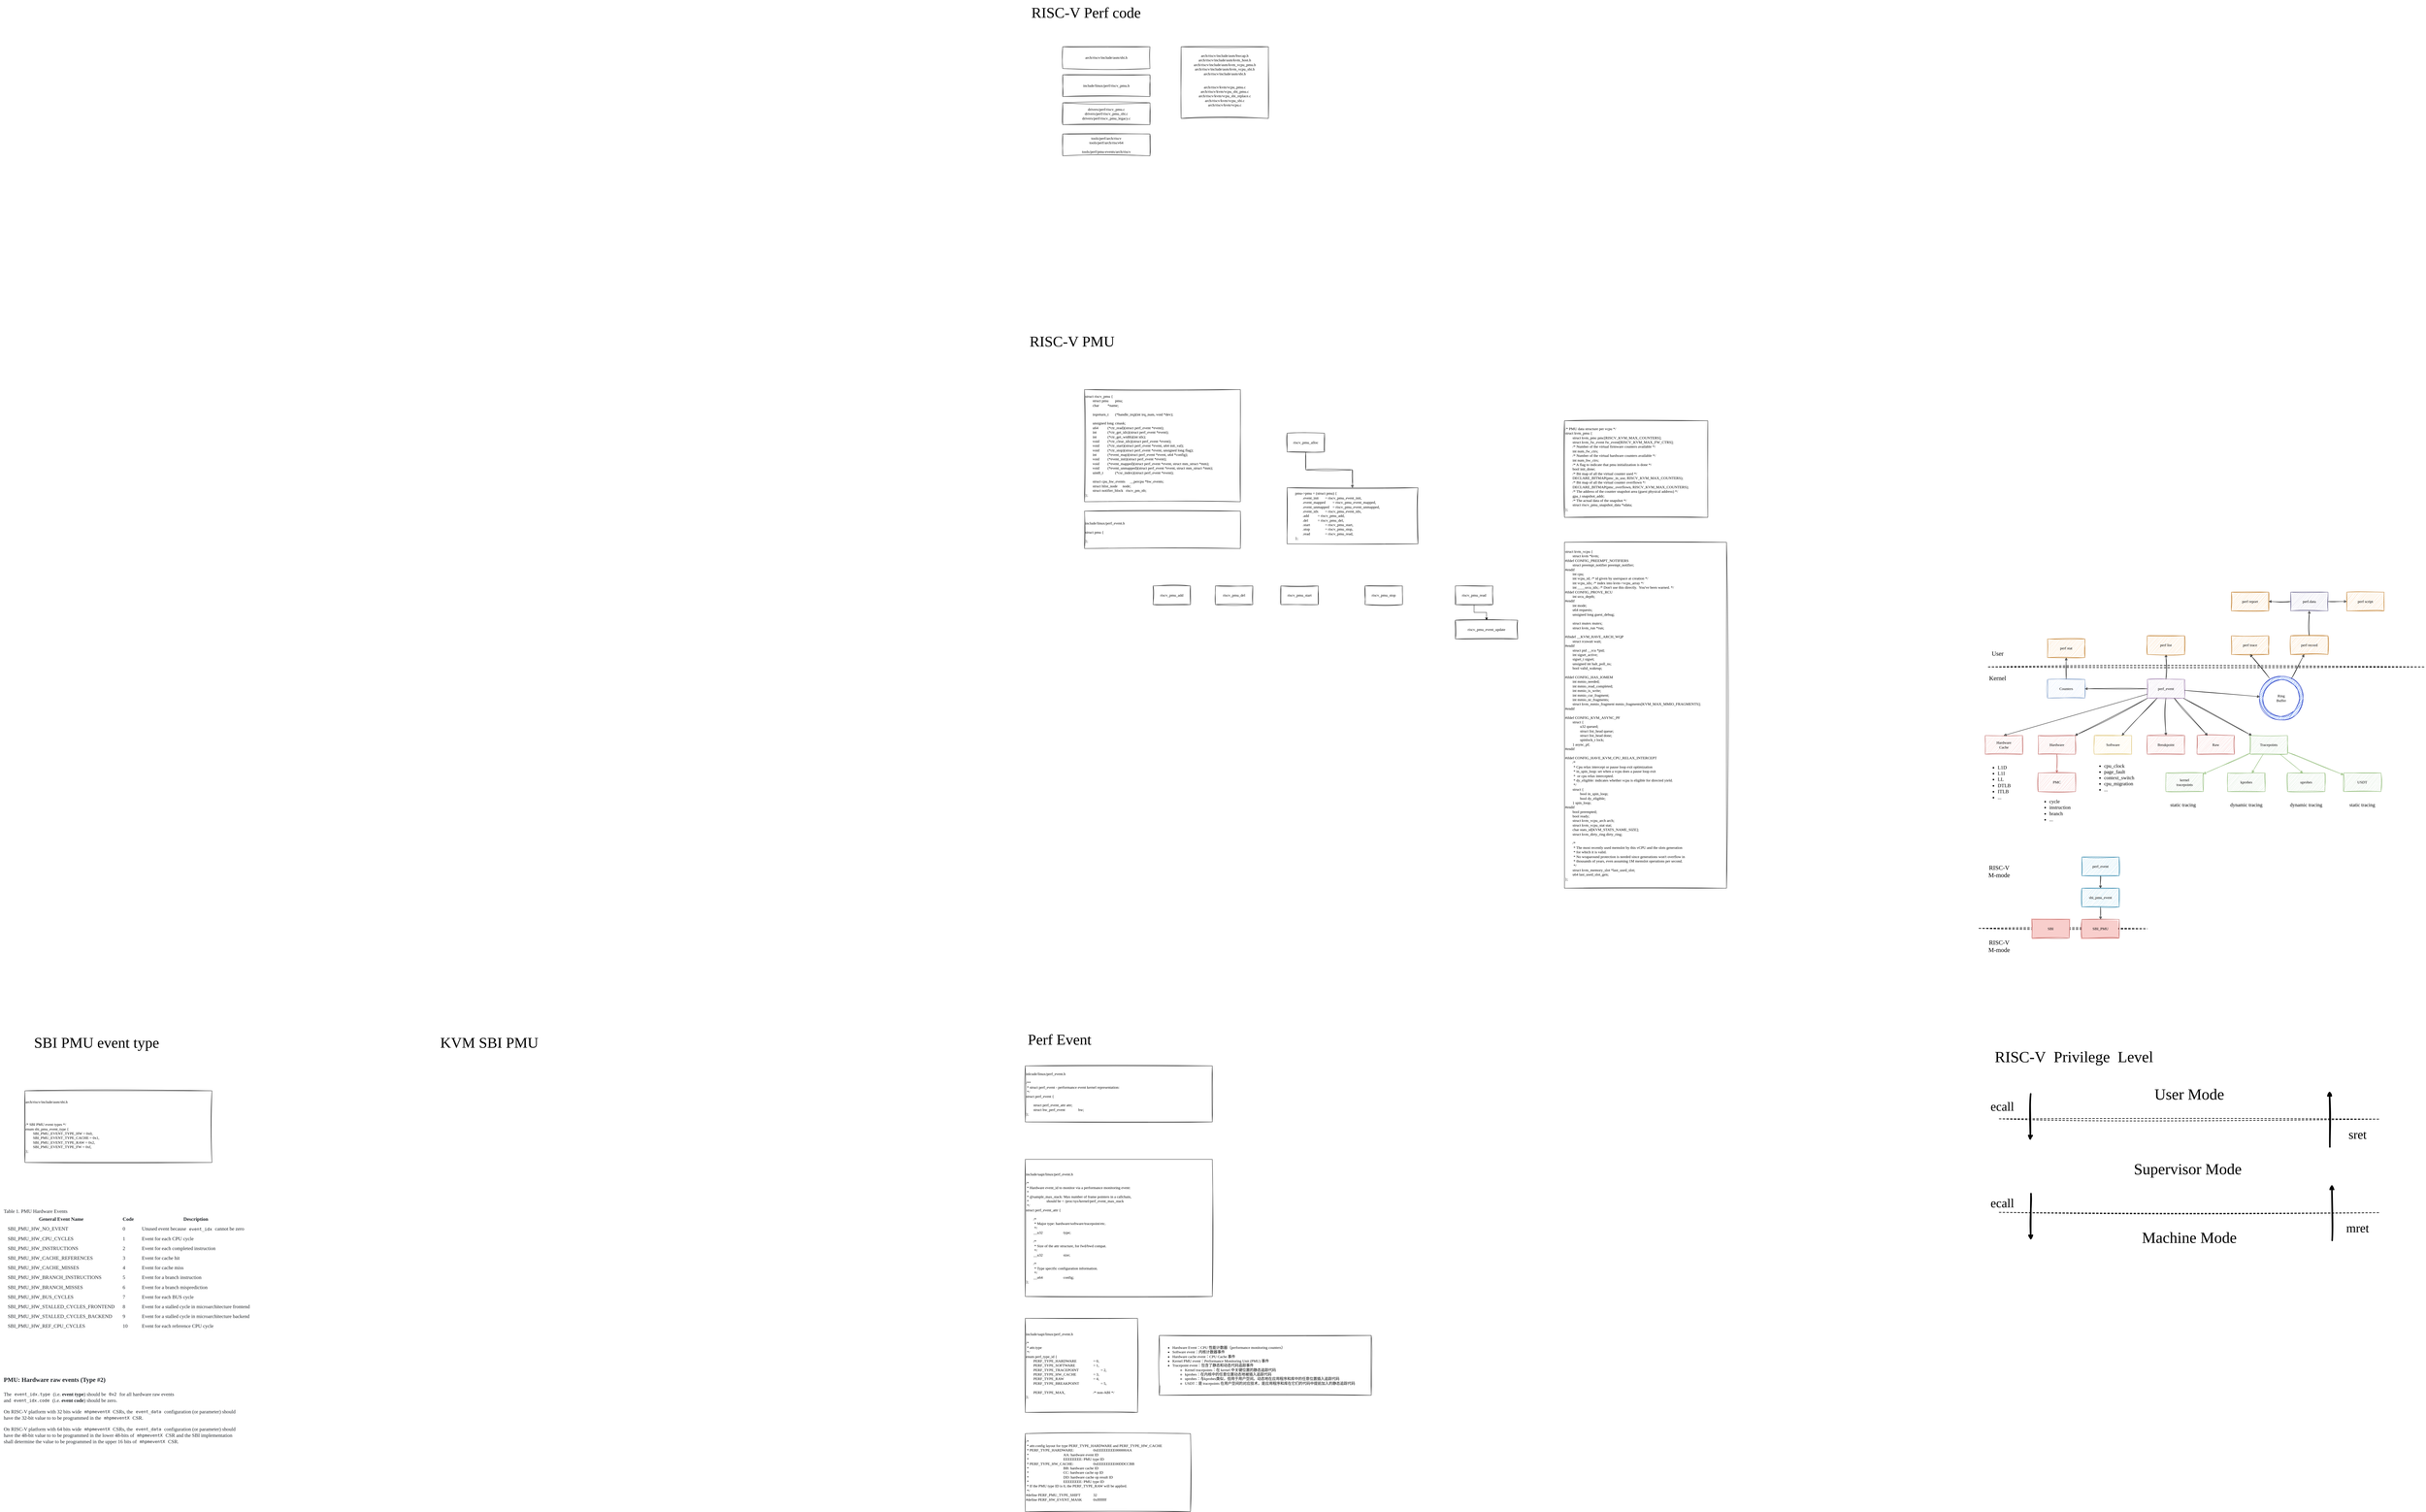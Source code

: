 <mxfile version="24.4.8" type="github">
  <diagram name="第 1 页" id="Fk42mJiVpBC5FdkMqB4c">
    <mxGraphModel dx="5213" dy="1891" grid="1" gridSize="10" guides="1" tooltips="1" connect="1" arrows="1" fold="1" page="1" pageScale="1" pageWidth="827" pageHeight="1169" math="0" shadow="0">
      <root>
        <mxCell id="0" />
        <mxCell id="1" parent="0" />
        <mxCell id="S7xizqJS5x5Z0-ZJpoZf-4" style="edgeStyle=orthogonalEdgeStyle;rounded=0;orthogonalLoop=1;jettySize=auto;html=1;sketch=1;curveFitting=1;jiggle=2;fontFamily=Comic Sans MS;" parent="1" source="S7xizqJS5x5Z0-ZJpoZf-1" target="S7xizqJS5x5Z0-ZJpoZf-2" edge="1">
          <mxGeometry relative="1" as="geometry" />
        </mxCell>
        <mxCell id="S7xizqJS5x5Z0-ZJpoZf-1" value="riscv_pmu_alloc" style="rounded=0;whiteSpace=wrap;html=1;sketch=1;curveFitting=1;jiggle=2;fontFamily=Comic Sans MS;" parent="1" vertex="1">
          <mxGeometry x="110" y="230" width="120" height="60" as="geometry" />
        </mxCell>
        <mxCell id="S7xizqJS5x5Z0-ZJpoZf-2" value="&lt;div&gt;&lt;span style=&quot;white-space: normal;&quot;&gt;&lt;span style=&quot;white-space:pre&quot;&gt;&#x9;&lt;/span&gt;pmu-&amp;gt;pmu = (struct pmu) {&lt;/span&gt;&lt;/div&gt;&lt;div&gt;&lt;span style=&quot;white-space: normal;&quot;&gt;&lt;span style=&quot;white-space:pre&quot;&gt;&#x9;&#x9;&lt;/span&gt;.event_init&lt;span style=&quot;white-space:pre&quot;&gt;&#x9;&lt;/span&gt;= riscv_pmu_event_init,&lt;/span&gt;&lt;/div&gt;&lt;div&gt;&lt;span style=&quot;white-space: normal;&quot;&gt;&lt;span style=&quot;white-space:pre&quot;&gt;&#x9;&#x9;&lt;/span&gt;.event_mapped&lt;span style=&quot;white-space:pre&quot;&gt;&#x9;&lt;/span&gt;= riscv_pmu_event_mapped,&lt;/span&gt;&lt;/div&gt;&lt;div&gt;&lt;span style=&quot;white-space: normal;&quot;&gt;&lt;span style=&quot;white-space:pre&quot;&gt;&#x9;&#x9;&lt;/span&gt;.event_unmapped&lt;span style=&quot;white-space:pre&quot;&gt;&#x9;&lt;/span&gt;= riscv_pmu_event_unmapped,&lt;/span&gt;&lt;/div&gt;&lt;div&gt;&lt;span style=&quot;white-space: normal;&quot;&gt;&lt;span style=&quot;white-space:pre&quot;&gt;&#x9;&#x9;&lt;/span&gt;.event_idx&lt;span style=&quot;white-space:pre&quot;&gt;&#x9;&lt;/span&gt;= riscv_pmu_event_idx,&lt;/span&gt;&lt;/div&gt;&lt;div&gt;&lt;span style=&quot;white-space: normal;&quot;&gt;&lt;span style=&quot;white-space:pre&quot;&gt;&#x9;&#x9;&lt;/span&gt;.add&lt;span style=&quot;white-space:pre&quot;&gt;&#x9;&#x9;&lt;/span&gt;= riscv_pmu_add,&lt;/span&gt;&lt;/div&gt;&lt;div&gt;&lt;span style=&quot;white-space: normal;&quot;&gt;&lt;span style=&quot;white-space:pre&quot;&gt;&#x9;&#x9;&lt;/span&gt;.del&lt;span style=&quot;white-space:pre&quot;&gt;&#x9;&#x9;&lt;/span&gt;= riscv_pmu_del,&lt;/span&gt;&lt;/div&gt;&lt;div&gt;&lt;span style=&quot;white-space: normal;&quot;&gt;&lt;span style=&quot;white-space:pre&quot;&gt;&#x9;&#x9;&lt;/span&gt;.start&lt;span style=&quot;white-space:pre&quot;&gt;&#x9;&#x9;&lt;/span&gt;= riscv_pmu_start,&lt;/span&gt;&lt;/div&gt;&lt;div&gt;&lt;span style=&quot;white-space: normal;&quot;&gt;&lt;span style=&quot;white-space:pre&quot;&gt;&#x9;&#x9;&lt;/span&gt;.stop&lt;span style=&quot;white-space:pre&quot;&gt;&#x9;&#x9;&lt;/span&gt;= riscv_pmu_stop,&lt;/span&gt;&lt;/div&gt;&lt;div&gt;&lt;span style=&quot;white-space: normal;&quot;&gt;&lt;span style=&quot;white-space:pre&quot;&gt;&#x9;&#x9;&lt;/span&gt;.read&lt;span style=&quot;white-space:pre&quot;&gt;&#x9;&#x9;&lt;/span&gt;= riscv_pmu_read,&lt;/span&gt;&lt;/div&gt;&lt;div&gt;&lt;span style=&quot;white-space: normal;&quot;&gt;&lt;span style=&quot;white-space:pre&quot;&gt;&#x9;&lt;/span&gt;};&lt;/span&gt;&lt;/div&gt;" style="rounded=0;whiteSpace=wrap;html=1;sketch=1;curveFitting=1;jiggle=2;fontFamily=Comic Sans MS;align=left;" parent="1" vertex="1">
          <mxGeometry x="110" y="405" width="420" height="180" as="geometry" />
        </mxCell>
        <mxCell id="S7xizqJS5x5Z0-ZJpoZf-7" value="tools/perf/arch/riscv&lt;div&gt;tools/perf/arch/riscv64&lt;br&gt;&lt;/div&gt;&lt;div&gt;&lt;br&gt;&lt;/div&gt;&lt;div&gt;tools/perf/pmu-events/arch/riscv&lt;/div&gt;" style="rounded=0;whiteSpace=wrap;html=1;sketch=1;curveFitting=1;jiggle=2;fontFamily=Comic Sans MS;" parent="1" vertex="1">
          <mxGeometry x="-610" y="-730" width="280" height="70" as="geometry" />
        </mxCell>
        <mxCell id="S7xizqJS5x5Z0-ZJpoZf-8" value="drivers/perf/riscv_pmu.c&lt;div&gt;drivers/perf/riscv_pmu_sbi.c&lt;/div&gt;&lt;div&gt;drivers/perf/riscv_pmu_legacy.c&lt;/div&gt;" style="rounded=0;whiteSpace=wrap;html=1;sketch=1;curveFitting=1;jiggle=2;fontFamily=Comic Sans MS;" parent="1" vertex="1">
          <mxGeometry x="-610" y="-830" width="280" height="70" as="geometry" />
        </mxCell>
        <mxCell id="S7xizqJS5x5Z0-ZJpoZf-9" value="include/linux/perf/riscv_pmu.h" style="rounded=0;whiteSpace=wrap;html=1;sketch=1;curveFitting=1;jiggle=2;fontFamily=Comic Sans MS;" parent="1" vertex="1">
          <mxGeometry x="-610" y="-920" width="280" height="70" as="geometry" />
        </mxCell>
        <mxCell id="S7xizqJS5x5Z0-ZJpoZf-10" value="arch/riscv/include/asm/sbi.h" style="rounded=0;whiteSpace=wrap;html=1;sketch=1;curveFitting=1;jiggle=2;fontFamily=Comic Sans MS;" parent="1" vertex="1">
          <mxGeometry x="-610" y="-1010" width="280" height="70" as="geometry" />
        </mxCell>
        <mxCell id="S7xizqJS5x5Z0-ZJpoZf-11" value="&lt;font face=&quot;Comic Sans MS&quot; style=&quot;font-size: 48px;&quot;&gt;RISC-V Perf code&lt;/font&gt;" style="text;html=1;align=center;verticalAlign=middle;whiteSpace=wrap;rounded=0;fontSize=17;" parent="1" vertex="1">
          <mxGeometry x="-770" y="-1160" width="470" height="80" as="geometry" />
        </mxCell>
        <mxCell id="S7xizqJS5x5Z0-ZJpoZf-12" value="&lt;div&gt;&lt;div&gt;arch/riscv/include/asm/hwcap.h&lt;/div&gt;&lt;/div&gt;&lt;div&gt;&lt;div&gt;arch/riscv/include/asm/kvm_host.h&lt;/div&gt;&lt;/div&gt;&lt;div&gt;&lt;div&gt;arch/riscv/include/asm/kvm_vcpu_pmu.h&lt;/div&gt;arch/riscv/include/asm/kvm_vcpu_sbi.h&lt;/div&gt;&lt;div&gt;&lt;div&gt;arch/riscv/include/asm/sbi.h&lt;/div&gt;&lt;/div&gt;&lt;div&gt;&lt;br&gt;&lt;/div&gt;&lt;div&gt;&lt;br&gt;&lt;/div&gt;&lt;div&gt;arch/riscv/kvm/vcpu_pmu.c&lt;br&gt;&lt;/div&gt;&lt;div&gt;arch/riscv/kvm/vcpu_sbi_pmu.c&lt;div&gt;arch/riscv/kvm/vcpu_sbi_replace.c&lt;br class=&quot;Apple-interchange-newline&quot;&gt;arch/riscv/kvm/vcpu_sbi.c&lt;br class=&quot;Apple-interchange-newline&quot;&gt;arch/riscv/kvm/vcpu.c&lt;div&gt;&lt;div&gt;&lt;div&gt;&lt;br&gt;&lt;/div&gt;&lt;/div&gt;&lt;/div&gt;&lt;/div&gt;&lt;/div&gt;" style="rounded=0;whiteSpace=wrap;html=1;sketch=1;curveFitting=1;jiggle=2;fontFamily=Comic Sans MS;" parent="1" vertex="1">
          <mxGeometry x="-230" y="-1010" width="280" height="230" as="geometry" />
        </mxCell>
        <mxCell id="S7xizqJS5x5Z0-ZJpoZf-13" value="&lt;div&gt;struct riscv_pmu {&lt;/div&gt;&lt;div&gt;&lt;span style=&quot;white-space: normal;&quot;&gt;&lt;span style=&quot;white-space:pre&quot;&gt;&#x9;&lt;/span&gt;struct pmu&lt;span style=&quot;white-space:pre&quot;&gt;&#x9;&lt;/span&gt;pmu;&lt;/span&gt;&lt;/div&gt;&lt;div&gt;&lt;span style=&quot;white-space: normal;&quot;&gt;&lt;span style=&quot;white-space:pre&quot;&gt;&#x9;&lt;/span&gt;char&lt;span style=&quot;white-space:pre&quot;&gt;&#x9;&#x9;&lt;/span&gt;*name;&lt;/span&gt;&lt;/div&gt;&lt;div&gt;&lt;br&gt;&lt;/div&gt;&lt;div&gt;&lt;span style=&quot;white-space: normal;&quot;&gt;&lt;span style=&quot;white-space:pre&quot;&gt;&#x9;&lt;/span&gt;irqreturn_t&lt;span style=&quot;white-space:pre&quot;&gt;&#x9;&lt;/span&gt;(*handle_irq)(int irq_num, void *dev);&lt;/span&gt;&lt;/div&gt;&lt;div&gt;&lt;br&gt;&lt;/div&gt;&lt;div&gt;&lt;span style=&quot;white-space: normal;&quot;&gt;&lt;span style=&quot;white-space:pre&quot;&gt;&#x9;&lt;/span&gt;unsigned long&lt;span style=&quot;white-space:pre&quot;&gt;&#x9;&lt;/span&gt;cmask;&lt;/span&gt;&lt;/div&gt;&lt;div&gt;&lt;span style=&quot;white-space: normal;&quot;&gt;&lt;span style=&quot;white-space:pre&quot;&gt;&#x9;&lt;/span&gt;u64&lt;span style=&quot;white-space:pre&quot;&gt;&#x9;&#x9;&lt;/span&gt;(*ctr_read)(struct perf_event *event);&lt;/span&gt;&lt;/div&gt;&lt;div&gt;&lt;span style=&quot;white-space: normal;&quot;&gt;&lt;span style=&quot;white-space:pre&quot;&gt;&#x9;&lt;/span&gt;int&lt;span style=&quot;white-space:pre&quot;&gt;&#x9;&#x9;&lt;/span&gt;(*ctr_get_idx)(struct perf_event *event);&lt;/span&gt;&lt;/div&gt;&lt;div&gt;&lt;span style=&quot;white-space: normal;&quot;&gt;&lt;span style=&quot;white-space:pre&quot;&gt;&#x9;&lt;/span&gt;int&lt;span style=&quot;white-space:pre&quot;&gt;&#x9;&#x9;&lt;/span&gt;(*ctr_get_width)(int idx);&lt;/span&gt;&lt;/div&gt;&lt;div&gt;&lt;span style=&quot;white-space: normal;&quot;&gt;&lt;span style=&quot;white-space:pre&quot;&gt;&#x9;&lt;/span&gt;void&lt;span style=&quot;white-space:pre&quot;&gt;&#x9;&#x9;&lt;/span&gt;(*ctr_clear_idx)(struct perf_event *event);&lt;/span&gt;&lt;/div&gt;&lt;div&gt;&lt;span style=&quot;white-space: normal;&quot;&gt;&lt;span style=&quot;white-space:pre&quot;&gt;&#x9;&lt;/span&gt;void&lt;span style=&quot;white-space:pre&quot;&gt;&#x9;&#x9;&lt;/span&gt;(*ctr_start)(struct perf_event *event, u64 init_val);&lt;/span&gt;&lt;/div&gt;&lt;div&gt;&lt;span style=&quot;white-space: normal;&quot;&gt;&lt;span style=&quot;white-space:pre&quot;&gt;&#x9;&lt;/span&gt;void&lt;span style=&quot;white-space:pre&quot;&gt;&#x9;&#x9;&lt;/span&gt;(*ctr_stop)(struct perf_event *event, unsigned long flag);&lt;/span&gt;&lt;/div&gt;&lt;div&gt;&lt;span style=&quot;white-space: normal;&quot;&gt;&lt;span style=&quot;white-space:pre&quot;&gt;&#x9;&lt;/span&gt;int&lt;span style=&quot;white-space:pre&quot;&gt;&#x9;&#x9;&lt;/span&gt;(*event_map)(struct perf_event *event, u64 *config);&lt;/span&gt;&lt;/div&gt;&lt;div&gt;&lt;span style=&quot;white-space: normal;&quot;&gt;&lt;span style=&quot;white-space:pre&quot;&gt;&#x9;&lt;/span&gt;void&lt;span style=&quot;white-space:pre&quot;&gt;&#x9;&#x9;&lt;/span&gt;(*event_init)(struct perf_event *event);&lt;/span&gt;&lt;/div&gt;&lt;div&gt;&lt;span style=&quot;white-space: normal;&quot;&gt;&lt;span style=&quot;white-space:pre&quot;&gt;&#x9;&lt;/span&gt;void&lt;span style=&quot;white-space:pre&quot;&gt;&#x9;&#x9;&lt;/span&gt;(*event_mapped)(struct perf_event *event, struct mm_struct *mm);&lt;/span&gt;&lt;/div&gt;&lt;div&gt;&lt;span style=&quot;white-space: normal;&quot;&gt;&lt;span style=&quot;white-space:pre&quot;&gt;&#x9;&lt;/span&gt;void&lt;span style=&quot;white-space:pre&quot;&gt;&#x9;&#x9;&lt;/span&gt;(*event_unmapped)(struct perf_event *event, struct mm_struct *mm);&lt;/span&gt;&lt;/div&gt;&lt;div&gt;&lt;span style=&quot;white-space: normal;&quot;&gt;&lt;span style=&quot;white-space:pre&quot;&gt;&#x9;&lt;/span&gt;uint8_t&lt;span style=&quot;white-space:pre&quot;&gt;&#x9;&#x9;&lt;/span&gt;(*csr_index)(struct perf_event *event);&lt;/span&gt;&lt;/div&gt;&lt;div&gt;&lt;br&gt;&lt;/div&gt;&lt;div&gt;&lt;span style=&quot;white-space: normal;&quot;&gt;&lt;span style=&quot;white-space:pre&quot;&gt;&#x9;&lt;/span&gt;struct cpu_hw_events&lt;span style=&quot;white-space:pre&quot;&gt;&#x9;&lt;/span&gt;__percpu *hw_events;&lt;/span&gt;&lt;/div&gt;&lt;div&gt;&lt;span style=&quot;white-space: normal;&quot;&gt;&lt;span style=&quot;white-space:pre&quot;&gt;&#x9;&lt;/span&gt;struct hlist_node&lt;span style=&quot;white-space:pre&quot;&gt;&#x9;&lt;/span&gt;node;&lt;/span&gt;&lt;/div&gt;&lt;div&gt;&lt;span style=&quot;white-space: normal;&quot;&gt;&lt;span style=&quot;white-space:pre&quot;&gt;&#x9;&lt;/span&gt;struct notifier_block&amp;nbsp; &amp;nbsp;riscv_pm_nb;&lt;/span&gt;&lt;/div&gt;&lt;div&gt;};&lt;/div&gt;" style="rounded=0;whiteSpace=wrap;html=1;sketch=1;curveFitting=1;jiggle=2;fontFamily=Comic Sans MS;align=left;" parent="1" vertex="1">
          <mxGeometry x="-540" y="90" width="500" height="360" as="geometry" />
        </mxCell>
        <mxCell id="S7xizqJS5x5Z0-ZJpoZf-14" value="&lt;div&gt;&lt;br&gt;&lt;/div&gt;&lt;div&gt;include/linux/perf_event.h&lt;/div&gt;&lt;div&gt;&lt;br&gt;&lt;/div&gt;&lt;div&gt;struct pmu {&lt;/div&gt;&lt;div&gt;&lt;span style=&quot;white-space: normal;&quot;&gt;&lt;span style=&quot;white-space:pre&quot;&gt;&#x9;&lt;/span&gt;&lt;/span&gt;&lt;/div&gt;&lt;div&gt;};&lt;/div&gt;" style="rounded=0;whiteSpace=wrap;html=1;sketch=1;curveFitting=1;jiggle=2;fontFamily=Comic Sans MS;align=left;" parent="1" vertex="1">
          <mxGeometry x="-540" y="480" width="500" height="120" as="geometry" />
        </mxCell>
        <mxCell id="S7xizqJS5x5Z0-ZJpoZf-18" value="riscv_pmu_start" style="rounded=0;whiteSpace=wrap;html=1;sketch=1;curveFitting=1;jiggle=2;fontFamily=Comic Sans MS;" parent="1" vertex="1">
          <mxGeometry x="90" y="720" width="120" height="60" as="geometry" />
        </mxCell>
        <mxCell id="S7xizqJS5x5Z0-ZJpoZf-19" value="riscv_pmu_stop" style="rounded=0;whiteSpace=wrap;html=1;sketch=1;curveFitting=1;jiggle=2;fontFamily=Comic Sans MS;" parent="1" vertex="1">
          <mxGeometry x="360" y="720" width="120" height="60" as="geometry" />
        </mxCell>
        <mxCell id="S7xizqJS5x5Z0-ZJpoZf-20" value="riscv_pmu_add" style="rounded=0;whiteSpace=wrap;html=1;sketch=1;curveFitting=1;jiggle=2;fontFamily=Comic Sans MS;" parent="1" vertex="1">
          <mxGeometry x="-320" y="720" width="120" height="60" as="geometry" />
        </mxCell>
        <mxCell id="S7xizqJS5x5Z0-ZJpoZf-21" value="riscv_pmu_del" style="rounded=0;whiteSpace=wrap;html=1;sketch=1;curveFitting=1;jiggle=2;fontFamily=Comic Sans MS;" parent="1" vertex="1">
          <mxGeometry x="-120" y="720" width="120" height="60" as="geometry" />
        </mxCell>
        <mxCell id="S7xizqJS5x5Z0-ZJpoZf-24" style="edgeStyle=orthogonalEdgeStyle;rounded=0;orthogonalLoop=1;jettySize=auto;html=1;" parent="1" source="S7xizqJS5x5Z0-ZJpoZf-22" target="S7xizqJS5x5Z0-ZJpoZf-23" edge="1">
          <mxGeometry relative="1" as="geometry" />
        </mxCell>
        <mxCell id="S7xizqJS5x5Z0-ZJpoZf-22" value="riscv_pmu_read" style="rounded=0;whiteSpace=wrap;html=1;sketch=1;curveFitting=1;jiggle=2;fontFamily=Comic Sans MS;" parent="1" vertex="1">
          <mxGeometry x="650" y="720" width="120" height="60" as="geometry" />
        </mxCell>
        <mxCell id="S7xizqJS5x5Z0-ZJpoZf-23" value="riscv_pmu_event_update" style="rounded=0;whiteSpace=wrap;html=1;sketch=1;curveFitting=1;jiggle=2;fontFamily=Comic Sans MS;" parent="1" vertex="1">
          <mxGeometry x="650" y="830" width="200" height="60" as="geometry" />
        </mxCell>
        <mxCell id="S7xizqJS5x5Z0-ZJpoZf-25" value="&lt;div&gt;/* PMU data structure per vcpu */&lt;/div&gt;&lt;div&gt;struct kvm_pmu {&lt;/div&gt;&lt;div&gt;&lt;span style=&quot;white-space: normal;&quot;&gt;&lt;span style=&quot;white-space:pre&quot;&gt;&#x9;&lt;/span&gt;struct kvm_pmc pmc[RISCV_KVM_MAX_COUNTERS];&lt;/span&gt;&lt;/div&gt;&lt;div&gt;&lt;span style=&quot;white-space: normal;&quot;&gt;&lt;span style=&quot;white-space:pre&quot;&gt;&#x9;&lt;/span&gt;struct kvm_fw_event fw_event[RISCV_KVM_MAX_FW_CTRS];&lt;/span&gt;&lt;/div&gt;&lt;div&gt;&lt;span style=&quot;white-space: normal;&quot;&gt;&lt;span style=&quot;white-space:pre&quot;&gt;&#x9;&lt;/span&gt;/* Number of the virtual firmware counters available */&lt;/span&gt;&lt;/div&gt;&lt;div&gt;&lt;span style=&quot;white-space: normal;&quot;&gt;&lt;span style=&quot;white-space:pre&quot;&gt;&#x9;&lt;/span&gt;int num_fw_ctrs;&lt;/span&gt;&lt;/div&gt;&lt;div&gt;&lt;span style=&quot;white-space: normal;&quot;&gt;&lt;span style=&quot;white-space:pre&quot;&gt;&#x9;&lt;/span&gt;/* Number of the virtual hardware counters available */&lt;/span&gt;&lt;/div&gt;&lt;div&gt;&lt;span style=&quot;white-space: normal;&quot;&gt;&lt;span style=&quot;white-space:pre&quot;&gt;&#x9;&lt;/span&gt;int num_hw_ctrs;&lt;/span&gt;&lt;/div&gt;&lt;div&gt;&lt;span style=&quot;white-space: normal;&quot;&gt;&lt;span style=&quot;white-space:pre&quot;&gt;&#x9;&lt;/span&gt;/* A flag to indicate that pmu initialization is done */&lt;/span&gt;&lt;/div&gt;&lt;div&gt;&lt;span style=&quot;white-space: normal;&quot;&gt;&lt;span style=&quot;white-space:pre&quot;&gt;&#x9;&lt;/span&gt;bool init_done;&lt;/span&gt;&lt;/div&gt;&lt;div&gt;&lt;span style=&quot;white-space: normal;&quot;&gt;&lt;span style=&quot;white-space:pre&quot;&gt;&#x9;&lt;/span&gt;/* Bit map of all the virtual counter used */&lt;/span&gt;&lt;/div&gt;&lt;div&gt;&lt;span style=&quot;white-space: normal;&quot;&gt;&lt;span style=&quot;white-space:pre&quot;&gt;&#x9;&lt;/span&gt;DECLARE_BITMAP(pmc_in_use, RISCV_KVM_MAX_COUNTERS);&lt;/span&gt;&lt;/div&gt;&lt;div&gt;&lt;span style=&quot;white-space: normal;&quot;&gt;&lt;span style=&quot;white-space:pre&quot;&gt;&#x9;&lt;/span&gt;/* Bit map of all the virtual counter overflown */&lt;/span&gt;&lt;/div&gt;&lt;div&gt;&lt;span style=&quot;white-space: normal;&quot;&gt;&lt;span style=&quot;white-space:pre&quot;&gt;&#x9;&lt;/span&gt;DECLARE_BITMAP(pmc_overflown, RISCV_KVM_MAX_COUNTERS);&lt;/span&gt;&lt;/div&gt;&lt;div&gt;&lt;span style=&quot;white-space: normal;&quot;&gt;&lt;span style=&quot;white-space:pre&quot;&gt;&#x9;&lt;/span&gt;/* The address of the counter snapshot area (guest physical address) */&lt;/span&gt;&lt;/div&gt;&lt;div&gt;&lt;span style=&quot;white-space: normal;&quot;&gt;&lt;span style=&quot;white-space:pre&quot;&gt;&#x9;&lt;/span&gt;gpa_t snapshot_addr;&lt;/span&gt;&lt;/div&gt;&lt;div&gt;&lt;span style=&quot;white-space: normal;&quot;&gt;&lt;span style=&quot;white-space:pre&quot;&gt;&#x9;&lt;/span&gt;/* The actual data of the snapshot */&lt;/span&gt;&lt;/div&gt;&lt;div&gt;&lt;span style=&quot;white-space: normal;&quot;&gt;&lt;span style=&quot;white-space:pre&quot;&gt;&#x9;&lt;/span&gt;struct riscv_pmu_snapshot_data *sdata;&lt;/span&gt;&lt;/div&gt;&lt;div&gt;};&lt;/div&gt;" style="rounded=0;whiteSpace=wrap;html=1;sketch=1;curveFitting=1;jiggle=2;fontFamily=Comic Sans MS;align=left;" parent="1" vertex="1">
          <mxGeometry x="1000" y="190" width="460" height="310" as="geometry" />
        </mxCell>
        <mxCell id="S7xizqJS5x5Z0-ZJpoZf-26" value="&lt;div&gt;struct kvm_vcpu {&lt;/div&gt;&lt;div&gt;&lt;span style=&quot;white-space: normal;&quot;&gt;&lt;span style=&quot;white-space:pre&quot;&gt;&#x9;&lt;/span&gt;struct kvm *kvm;&lt;/span&gt;&lt;/div&gt;&lt;div&gt;#ifdef CONFIG_PREEMPT_NOTIFIERS&lt;/div&gt;&lt;div&gt;&lt;span style=&quot;white-space: normal;&quot;&gt;&lt;span style=&quot;white-space:pre&quot;&gt;&#x9;&lt;/span&gt;struct preempt_notifier preempt_notifier;&lt;/span&gt;&lt;/div&gt;&lt;div&gt;#endif&lt;/div&gt;&lt;div&gt;&lt;span style=&quot;white-space: normal;&quot;&gt;&lt;span style=&quot;white-space:pre&quot;&gt;&#x9;&lt;/span&gt;int cpu;&lt;/span&gt;&lt;/div&gt;&lt;div&gt;&lt;span style=&quot;white-space: normal;&quot;&gt;&lt;span style=&quot;white-space:pre&quot;&gt;&#x9;&lt;/span&gt;int vcpu_id; /* id given by userspace at creation */&lt;/span&gt;&lt;/div&gt;&lt;div&gt;&lt;span style=&quot;white-space: normal;&quot;&gt;&lt;span style=&quot;white-space:pre&quot;&gt;&#x9;&lt;/span&gt;int vcpu_idx; /* index into kvm-&amp;gt;vcpu_array */&lt;/span&gt;&lt;/div&gt;&lt;div&gt;&lt;span style=&quot;white-space: normal;&quot;&gt;&lt;span style=&quot;white-space:pre&quot;&gt;&#x9;&lt;/span&gt;int ____srcu_idx; /* Don&#39;t use this directly.&amp;nbsp; You&#39;ve been warned. */&lt;/span&gt;&lt;/div&gt;&lt;div&gt;#ifdef CONFIG_PROVE_RCU&lt;/div&gt;&lt;div&gt;&lt;span style=&quot;white-space: normal;&quot;&gt;&lt;span style=&quot;white-space:pre&quot;&gt;&#x9;&lt;/span&gt;int srcu_depth;&lt;/span&gt;&lt;/div&gt;&lt;div&gt;#endif&lt;/div&gt;&lt;div&gt;&lt;span style=&quot;white-space: normal;&quot;&gt;&lt;span style=&quot;white-space:pre&quot;&gt;&#x9;&lt;/span&gt;int mode;&lt;/span&gt;&lt;/div&gt;&lt;div&gt;&lt;span style=&quot;white-space: normal;&quot;&gt;&lt;span style=&quot;white-space:pre&quot;&gt;&#x9;&lt;/span&gt;u64 requests;&lt;/span&gt;&lt;/div&gt;&lt;div&gt;&lt;span style=&quot;white-space: normal;&quot;&gt;&lt;span style=&quot;white-space:pre&quot;&gt;&#x9;&lt;/span&gt;unsigned long guest_debug;&lt;/span&gt;&lt;/div&gt;&lt;div&gt;&lt;br&gt;&lt;/div&gt;&lt;div&gt;&lt;span style=&quot;white-space: normal;&quot;&gt;&lt;span style=&quot;white-space:pre&quot;&gt;&#x9;&lt;/span&gt;struct mutex mutex;&lt;/span&gt;&lt;/div&gt;&lt;div&gt;&lt;span style=&quot;white-space: normal;&quot;&gt;&lt;span style=&quot;white-space:pre&quot;&gt;&#x9;&lt;/span&gt;struct kvm_run *run;&lt;/span&gt;&lt;/div&gt;&lt;div&gt;&lt;br&gt;&lt;/div&gt;&lt;div&gt;#ifndef __KVM_HAVE_ARCH_WQP&lt;/div&gt;&lt;div&gt;&lt;span style=&quot;white-space: normal;&quot;&gt;&lt;span style=&quot;white-space:pre&quot;&gt;&#x9;&lt;/span&gt;struct rcuwait wait;&lt;/span&gt;&lt;/div&gt;&lt;div&gt;#endif&lt;/div&gt;&lt;div&gt;&lt;span style=&quot;white-space: normal;&quot;&gt;&lt;span style=&quot;white-space:pre&quot;&gt;&#x9;&lt;/span&gt;struct pid __rcu *pid;&lt;/span&gt;&lt;/div&gt;&lt;div&gt;&lt;span style=&quot;white-space: normal;&quot;&gt;&lt;span style=&quot;white-space:pre&quot;&gt;&#x9;&lt;/span&gt;int sigset_active;&lt;/span&gt;&lt;/div&gt;&lt;div&gt;&lt;span style=&quot;white-space: normal;&quot;&gt;&lt;span style=&quot;white-space:pre&quot;&gt;&#x9;&lt;/span&gt;sigset_t sigset;&lt;/span&gt;&lt;/div&gt;&lt;div&gt;&lt;span style=&quot;white-space: normal;&quot;&gt;&lt;span style=&quot;white-space:pre&quot;&gt;&#x9;&lt;/span&gt;unsigned int halt_poll_ns;&lt;/span&gt;&lt;/div&gt;&lt;div&gt;&lt;span style=&quot;white-space: normal;&quot;&gt;&lt;span style=&quot;white-space:pre&quot;&gt;&#x9;&lt;/span&gt;bool valid_wakeup;&lt;/span&gt;&lt;/div&gt;&lt;div&gt;&lt;br&gt;&lt;/div&gt;&lt;div&gt;#ifdef CONFIG_HAS_IOMEM&lt;/div&gt;&lt;div&gt;&lt;span style=&quot;white-space: normal;&quot;&gt;&lt;span style=&quot;white-space:pre&quot;&gt;&#x9;&lt;/span&gt;int mmio_needed;&lt;/span&gt;&lt;/div&gt;&lt;div&gt;&lt;span style=&quot;white-space: normal;&quot;&gt;&lt;span style=&quot;white-space:pre&quot;&gt;&#x9;&lt;/span&gt;int mmio_read_completed;&lt;/span&gt;&lt;/div&gt;&lt;div&gt;&lt;span style=&quot;white-space: normal;&quot;&gt;&lt;span style=&quot;white-space:pre&quot;&gt;&#x9;&lt;/span&gt;int mmio_is_write;&lt;/span&gt;&lt;/div&gt;&lt;div&gt;&lt;span style=&quot;white-space: normal;&quot;&gt;&lt;span style=&quot;white-space:pre&quot;&gt;&#x9;&lt;/span&gt;int mmio_cur_fragment;&lt;/span&gt;&lt;/div&gt;&lt;div&gt;&lt;span style=&quot;white-space: normal;&quot;&gt;&lt;span style=&quot;white-space:pre&quot;&gt;&#x9;&lt;/span&gt;int mmio_nr_fragments;&lt;/span&gt;&lt;/div&gt;&lt;div&gt;&lt;span style=&quot;white-space: normal;&quot;&gt;&lt;span style=&quot;white-space:pre&quot;&gt;&#x9;&lt;/span&gt;struct kvm_mmio_fragment mmio_fragments[KVM_MAX_MMIO_FRAGMENTS];&lt;/span&gt;&lt;/div&gt;&lt;div&gt;#endif&lt;/div&gt;&lt;div&gt;&lt;br&gt;&lt;/div&gt;&lt;div&gt;#ifdef CONFIG_KVM_ASYNC_PF&lt;/div&gt;&lt;div&gt;&lt;span style=&quot;white-space: normal;&quot;&gt;&lt;span style=&quot;white-space:pre&quot;&gt;&#x9;&lt;/span&gt;struct {&lt;/span&gt;&lt;/div&gt;&lt;div&gt;&lt;span style=&quot;white-space: normal;&quot;&gt;&lt;span style=&quot;white-space:pre&quot;&gt;&#x9;&#x9;&lt;/span&gt;u32 queued;&lt;/span&gt;&lt;/div&gt;&lt;div&gt;&lt;span style=&quot;white-space: normal;&quot;&gt;&lt;span style=&quot;white-space:pre&quot;&gt;&#x9;&#x9;&lt;/span&gt;struct list_head queue;&lt;/span&gt;&lt;/div&gt;&lt;div&gt;&lt;span style=&quot;white-space: normal;&quot;&gt;&lt;span style=&quot;white-space:pre&quot;&gt;&#x9;&#x9;&lt;/span&gt;struct list_head done;&lt;/span&gt;&lt;/div&gt;&lt;div&gt;&lt;span style=&quot;white-space: normal;&quot;&gt;&lt;span style=&quot;white-space:pre&quot;&gt;&#x9;&#x9;&lt;/span&gt;spinlock_t lock;&lt;/span&gt;&lt;/div&gt;&lt;div&gt;&lt;span style=&quot;white-space: normal;&quot;&gt;&lt;span style=&quot;white-space:pre&quot;&gt;&#x9;&lt;/span&gt;} async_pf;&lt;/span&gt;&lt;/div&gt;&lt;div&gt;#endif&lt;/div&gt;&lt;div&gt;&lt;br&gt;&lt;/div&gt;&lt;div&gt;#ifdef CONFIG_HAVE_KVM_CPU_RELAX_INTERCEPT&lt;/div&gt;&lt;div&gt;&lt;span style=&quot;white-space: normal;&quot;&gt;&lt;span style=&quot;white-space:pre&quot;&gt;&#x9;&lt;/span&gt;/*&lt;/span&gt;&lt;/div&gt;&lt;div&gt;&lt;span style=&quot;white-space: normal;&quot;&gt;&lt;span style=&quot;white-space:pre&quot;&gt;&#x9;&lt;/span&gt; * Cpu relax intercept or pause loop exit optimization&lt;/span&gt;&lt;/div&gt;&lt;div&gt;&lt;span style=&quot;white-space: normal;&quot;&gt;&lt;span style=&quot;white-space:pre&quot;&gt;&#x9;&lt;/span&gt; * in_spin_loop: set when a vcpu does a pause loop exit&lt;/span&gt;&lt;/div&gt;&lt;div&gt;&lt;span style=&quot;white-space: normal;&quot;&gt;&lt;span style=&quot;white-space:pre&quot;&gt;&#x9;&lt;/span&gt; *&amp;nbsp; or cpu relax intercepted.&lt;/span&gt;&lt;/div&gt;&lt;div&gt;&lt;span style=&quot;white-space: normal;&quot;&gt;&lt;span style=&quot;white-space:pre&quot;&gt;&#x9;&lt;/span&gt; * dy_eligible: indicates whether vcpu is eligible for directed yield.&lt;/span&gt;&lt;/div&gt;&lt;div&gt;&lt;span style=&quot;white-space: normal;&quot;&gt;&lt;span style=&quot;white-space:pre&quot;&gt;&#x9;&lt;/span&gt; */&lt;/span&gt;&lt;/div&gt;&lt;div&gt;&lt;span style=&quot;white-space: normal;&quot;&gt;&lt;span style=&quot;white-space:pre&quot;&gt;&#x9;&lt;/span&gt;struct {&lt;/span&gt;&lt;/div&gt;&lt;div&gt;&lt;span style=&quot;white-space: normal;&quot;&gt;&lt;span style=&quot;white-space:pre&quot;&gt;&#x9;&#x9;&lt;/span&gt;bool in_spin_loop;&lt;/span&gt;&lt;/div&gt;&lt;div&gt;&lt;span style=&quot;white-space: normal;&quot;&gt;&lt;span style=&quot;white-space:pre&quot;&gt;&#x9;&#x9;&lt;/span&gt;bool dy_eligible;&lt;/span&gt;&lt;/div&gt;&lt;div&gt;&lt;span style=&quot;white-space: normal;&quot;&gt;&lt;span style=&quot;white-space:pre&quot;&gt;&#x9;&lt;/span&gt;} spin_loop;&lt;/span&gt;&lt;/div&gt;&lt;div&gt;#endif&lt;/div&gt;&lt;div&gt;&lt;span style=&quot;white-space: normal;&quot;&gt;&lt;span style=&quot;white-space:pre&quot;&gt;&#x9;&lt;/span&gt;bool preempted;&lt;/span&gt;&lt;/div&gt;&lt;div&gt;&lt;span style=&quot;white-space: normal;&quot;&gt;&lt;span style=&quot;white-space:pre&quot;&gt;&#x9;&lt;/span&gt;bool ready;&lt;/span&gt;&lt;/div&gt;&lt;div&gt;&lt;span style=&quot;white-space: normal;&quot;&gt;&lt;span style=&quot;white-space:pre&quot;&gt;&#x9;&lt;/span&gt;struct kvm_vcpu_arch arch;&lt;/span&gt;&lt;/div&gt;&lt;div&gt;&lt;span style=&quot;white-space: normal;&quot;&gt;&lt;span style=&quot;white-space:pre&quot;&gt;&#x9;&lt;/span&gt;struct kvm_vcpu_stat stat;&lt;/span&gt;&lt;/div&gt;&lt;div&gt;&lt;span style=&quot;white-space: normal;&quot;&gt;&lt;span style=&quot;white-space:pre&quot;&gt;&#x9;&lt;/span&gt;char stats_id[KVM_STATS_NAME_SIZE];&lt;/span&gt;&lt;/div&gt;&lt;div&gt;&lt;span style=&quot;white-space: normal;&quot;&gt;&lt;span style=&quot;white-space:pre&quot;&gt;&#x9;&lt;/span&gt;struct kvm_dirty_ring dirty_ring;&lt;/span&gt;&lt;/div&gt;&lt;div&gt;&lt;br&gt;&lt;/div&gt;&lt;div&gt;&lt;span style=&quot;white-space: normal;&quot;&gt;&lt;span style=&quot;white-space:pre&quot;&gt;&#x9;&lt;/span&gt;/*&lt;/span&gt;&lt;/div&gt;&lt;div&gt;&lt;span style=&quot;white-space: normal;&quot;&gt;&lt;span style=&quot;white-space:pre&quot;&gt;&#x9;&lt;/span&gt; * The most recently used memslot by this vCPU and the slots generation&lt;/span&gt;&lt;/div&gt;&lt;div&gt;&lt;span style=&quot;white-space: normal;&quot;&gt;&lt;span style=&quot;white-space:pre&quot;&gt;&#x9;&lt;/span&gt; * for which it is valid.&lt;/span&gt;&lt;/div&gt;&lt;div&gt;&lt;span style=&quot;white-space: normal;&quot;&gt;&lt;span style=&quot;white-space:pre&quot;&gt;&#x9;&lt;/span&gt; * No wraparound protection is needed since generations won&#39;t overflow in&lt;/span&gt;&lt;/div&gt;&lt;div&gt;&lt;span style=&quot;white-space: normal;&quot;&gt;&lt;span style=&quot;white-space:pre&quot;&gt;&#x9;&lt;/span&gt; * thousands of years, even assuming 1M memslot operations per second.&lt;/span&gt;&lt;/div&gt;&lt;div&gt;&lt;span style=&quot;white-space: normal;&quot;&gt;&lt;span style=&quot;white-space:pre&quot;&gt;&#x9;&lt;/span&gt; */&lt;/span&gt;&lt;/div&gt;&lt;div&gt;&lt;span style=&quot;white-space: normal;&quot;&gt;&lt;span style=&quot;white-space:pre&quot;&gt;&#x9;&lt;/span&gt;struct kvm_memory_slot *last_used_slot;&lt;/span&gt;&lt;/div&gt;&lt;div&gt;&lt;span style=&quot;white-space: normal;&quot;&gt;&lt;span style=&quot;white-space:pre&quot;&gt;&#x9;&lt;/span&gt;u64 last_used_slot_gen;&lt;/span&gt;&lt;/div&gt;&lt;div&gt;};&lt;/div&gt;" style="rounded=0;whiteSpace=wrap;html=1;sketch=1;curveFitting=1;jiggle=2;fontFamily=Comic Sans MS;align=left;" parent="1" vertex="1">
          <mxGeometry x="1000" y="580" width="520" height="1110" as="geometry" />
        </mxCell>
        <mxCell id="S7xizqJS5x5Z0-ZJpoZf-27" value="Perf Event" style="text;html=1;align=center;verticalAlign=middle;whiteSpace=wrap;rounded=0;fontSize=48;fontFamily=Comic Sans MS;" parent="1" vertex="1">
          <mxGeometry x="-750" y="2130" width="260" height="90" as="geometry" />
        </mxCell>
        <mxCell id="S7xizqJS5x5Z0-ZJpoZf-28" value="&lt;div&gt;inlcude/linux/perf_event.h&lt;/div&gt;&lt;div&gt;&lt;br&gt;&lt;/div&gt;&lt;div&gt;/**&lt;/div&gt;&lt;div&gt;&amp;nbsp;* struct perf_event - performance event kernel representation:&lt;/div&gt;&lt;div&gt;&amp;nbsp;*/&lt;/div&gt;&lt;div&gt;struct perf_event {&lt;/div&gt;&lt;div&gt;&lt;br&gt;&lt;/div&gt;&lt;div&gt;&lt;span style=&quot;white-space: pre;&quot;&gt;&#x9;&lt;/span&gt;&lt;span style=&quot;background-color: initial;&quot;&gt;struct perf_event_attr&#x9;&#x9;attr;&lt;/span&gt;&lt;br&gt;&lt;/div&gt;&lt;div&gt;&lt;span style=&quot;background-color: initial;&quot;&gt;&lt;span style=&quot;white-space: normal;&quot;&gt;&lt;span style=&quot;white-space:pre&quot;&gt;&#x9;&lt;/span&gt;struct hw_perf_event&lt;span style=&quot;white-space:pre&quot;&gt;&#x9;&#x9;&lt;/span&gt;hw;&lt;/span&gt;&lt;br&gt;&lt;/span&gt;&lt;/div&gt;&lt;div&gt;};&lt;/div&gt;" style="rounded=0;whiteSpace=wrap;html=1;sketch=1;curveFitting=1;jiggle=2;fontFamily=Comic Sans MS;align=left;" parent="1" vertex="1">
          <mxGeometry x="-730" y="2260" width="600" height="180" as="geometry" />
        </mxCell>
        <mxCell id="S7xizqJS5x5Z0-ZJpoZf-29" value="&lt;div&gt;include/uapi/linux/perf_event.h&lt;/div&gt;&lt;div&gt;&lt;br&gt;&lt;/div&gt;&lt;div&gt;/*&lt;/div&gt;&lt;div&gt;&amp;nbsp;* Hardware event_id to monitor via a performance monitoring event:&lt;/div&gt;&lt;div&gt;&amp;nbsp;*&lt;/div&gt;&lt;div&gt;&amp;nbsp;* @sample_max_stack: Max number of frame pointers in a callchain,&lt;/div&gt;&lt;div&gt;&amp;nbsp;*&lt;span style=&quot;white-space:pre&quot;&gt;&#x9;&#x9;&lt;/span&gt;&amp;nbsp; &amp;nbsp; &amp;nbsp; should be &amp;lt; /proc/sys/kernel/perf_event_max_stack&lt;/div&gt;&lt;div&gt;&amp;nbsp;*/&lt;/div&gt;&lt;div&gt;&lt;div&gt;struct perf_event_attr {&lt;/div&gt;&lt;div&gt;&lt;br&gt;&lt;/div&gt;&lt;div&gt;&lt;span style=&quot;white-space: normal;&quot;&gt;&lt;span style=&quot;white-space:pre&quot;&gt;&#x9;&lt;/span&gt;/*&lt;/span&gt;&lt;/div&gt;&lt;div&gt;&lt;span style=&quot;white-space: normal;&quot;&gt;&lt;span style=&quot;white-space:pre&quot;&gt;&#x9;&lt;/span&gt; * Major type: hardware/software/tracepoint/etc.&lt;/span&gt;&lt;/div&gt;&lt;div&gt;&lt;span style=&quot;white-space: normal;&quot;&gt;&lt;span style=&quot;white-space:pre&quot;&gt;&#x9;&lt;/span&gt; */&lt;/span&gt;&lt;/div&gt;&lt;div&gt;&lt;span style=&quot;white-space: normal;&quot;&gt;&lt;span style=&quot;white-space:pre&quot;&gt;&#x9;&lt;/span&gt;__u32&lt;span style=&quot;white-space:pre&quot;&gt;&#x9;&#x9;&#x9;&lt;/span&gt;type;&lt;/span&gt;&lt;/div&gt;&lt;div&gt;&lt;br&gt;&lt;/div&gt;&lt;div&gt;&lt;span style=&quot;white-space: normal;&quot;&gt;&lt;span style=&quot;white-space:pre&quot;&gt;&#x9;&lt;/span&gt;/*&lt;/span&gt;&lt;/div&gt;&lt;div&gt;&lt;span style=&quot;white-space: normal;&quot;&gt;&lt;span style=&quot;white-space:pre&quot;&gt;&#x9;&lt;/span&gt; * Size of the attr structure, for fwd/bwd compat.&lt;/span&gt;&lt;/div&gt;&lt;div&gt;&lt;span style=&quot;white-space: normal;&quot;&gt;&lt;span style=&quot;white-space:pre&quot;&gt;&#x9;&lt;/span&gt; */&lt;/span&gt;&lt;/div&gt;&lt;div&gt;&lt;span style=&quot;white-space: normal;&quot;&gt;&lt;span style=&quot;white-space:pre&quot;&gt;&#x9;&lt;/span&gt;__u32&lt;span style=&quot;white-space:pre&quot;&gt;&#x9;&#x9;&#x9;&lt;/span&gt;size;&lt;/span&gt;&lt;/div&gt;&lt;div&gt;&lt;br&gt;&lt;/div&gt;&lt;div&gt;&lt;span style=&quot;white-space: normal;&quot;&gt;&lt;span style=&quot;white-space:pre&quot;&gt;&#x9;&lt;/span&gt;/*&lt;/span&gt;&lt;/div&gt;&lt;div&gt;&lt;span style=&quot;white-space: normal;&quot;&gt;&lt;span style=&quot;white-space:pre&quot;&gt;&#x9;&lt;/span&gt; * Type specific configuration information.&lt;/span&gt;&lt;/div&gt;&lt;div&gt;&lt;span style=&quot;white-space: normal;&quot;&gt;&lt;span style=&quot;white-space:pre&quot;&gt;&#x9;&lt;/span&gt; */&lt;/span&gt;&lt;/div&gt;&lt;div&gt;&lt;span style=&quot;white-space: normal;&quot;&gt;&lt;span style=&quot;white-space:pre&quot;&gt;&#x9;&lt;/span&gt;__u64&lt;span style=&quot;white-space:pre&quot;&gt;&#x9;&#x9;&#x9;&lt;/span&gt;config;&lt;/span&gt;&lt;/div&gt;&lt;/div&gt;&lt;div&gt;};&lt;/div&gt;" style="rounded=0;whiteSpace=wrap;html=1;sketch=1;curveFitting=1;jiggle=2;fontFamily=Comic Sans MS;align=left;" parent="1" vertex="1">
          <mxGeometry x="-730" y="2560" width="600" height="440" as="geometry" />
        </mxCell>
        <mxCell id="S7xizqJS5x5Z0-ZJpoZf-30" value="&lt;div&gt;include/uapi/linux/perf_event.h&lt;/div&gt;&lt;div&gt;&lt;br&gt;&lt;/div&gt;&lt;div&gt;&lt;div&gt;/*&lt;/div&gt;&lt;div&gt;&amp;nbsp;* attr.type&lt;/div&gt;&lt;div&gt;&amp;nbsp;*/&lt;/div&gt;&lt;div&gt;enum perf_type_id {&lt;/div&gt;&lt;div&gt;&lt;span style=&quot;white-space: normal;&quot;&gt;&lt;span style=&quot;white-space:pre&quot;&gt;&#x9;&lt;/span&gt;PERF_TYPE_HARDWARE&lt;span style=&quot;white-space:pre&quot;&gt;&#x9;&#x9;&#x9;&lt;/span&gt;= 0,&lt;/span&gt;&lt;/div&gt;&lt;div&gt;&lt;span style=&quot;white-space: normal;&quot;&gt;&lt;span style=&quot;white-space:pre&quot;&gt;&#x9;&lt;/span&gt;PERF_TYPE_SOFTWARE&lt;span style=&quot;white-space:pre&quot;&gt;&#x9;&#x9;&#x9;&lt;/span&gt;= 1,&lt;/span&gt;&lt;/div&gt;&lt;div&gt;&lt;span style=&quot;white-space: normal;&quot;&gt;&lt;span style=&quot;white-space:pre&quot;&gt;&#x9;&lt;/span&gt;PERF_TYPE_TRACEPOINT&lt;span style=&quot;white-space:pre&quot;&gt;&#x9;&#x9;&#x9;&lt;/span&gt;= 2,&lt;/span&gt;&lt;/div&gt;&lt;div&gt;&lt;span style=&quot;white-space: normal;&quot;&gt;&lt;span style=&quot;white-space:pre&quot;&gt;&#x9;&lt;/span&gt;PERF_TYPE_HW_CACHE&lt;span style=&quot;white-space:pre&quot;&gt;&#x9;&#x9;&#x9;&lt;/span&gt;= 3,&lt;/span&gt;&lt;/div&gt;&lt;div&gt;&lt;span style=&quot;white-space: normal;&quot;&gt;&lt;span style=&quot;white-space:pre&quot;&gt;&#x9;&lt;/span&gt;PERF_TYPE_RAW&lt;span style=&quot;white-space:pre&quot;&gt;&#x9;&#x9;&#x9;&#x9;&lt;/span&gt;= 4,&lt;/span&gt;&lt;/div&gt;&lt;div&gt;&lt;span style=&quot;white-space: normal;&quot;&gt;&lt;span style=&quot;white-space:pre&quot;&gt;&#x9;&lt;/span&gt;PERF_TYPE_BREAKPOINT&lt;span style=&quot;white-space:pre&quot;&gt;&#x9;&#x9;&#x9;&lt;/span&gt;= 5,&lt;/span&gt;&lt;/div&gt;&lt;div&gt;&lt;br&gt;&lt;/div&gt;&lt;div&gt;&lt;span style=&quot;white-space: normal;&quot;&gt;&lt;span style=&quot;white-space:pre&quot;&gt;&#x9;&lt;/span&gt;PERF_TYPE_MAX,&lt;span style=&quot;white-space:pre&quot;&gt;&#x9;&#x9;&#x9;&#x9;&lt;/span&gt;/* non-ABI */&lt;/span&gt;&lt;/div&gt;&lt;div&gt;};&lt;/div&gt;&lt;/div&gt;" style="rounded=0;whiteSpace=wrap;html=1;sketch=1;curveFitting=1;jiggle=2;fontFamily=Comic Sans MS;align=left;" parent="1" vertex="1">
          <mxGeometry x="-730" y="3070" width="360" height="302" as="geometry" />
        </mxCell>
        <mxCell id="S7xizqJS5x5Z0-ZJpoZf-31" value="&lt;ul style=&quot;box-sizing: border-box; scrollbar-width: auto; scrollbar-color: var(--scrollbar-thumb)transparent; background-color: rgb(255, 255, 255);&quot;&gt;&lt;li style=&quot;box-sizing: border-box; scrollbar-width: auto; scrollbar-color: var(--scrollbar-thumb)transparent;&quot;&gt;&lt;font style=&quot;font-size: 12px;&quot; face=&quot;Comic Sans MS&quot;&gt;&lt;span style=&quot;box-sizing: border-box; scrollbar-width: auto; scrollbar-color: var(--scrollbar-thumb)transparent;&quot;&gt;Hardware Event&lt;/span&gt;：CPU 性能计数器（performance monitoring counters）&lt;/font&gt;&lt;/li&gt;&lt;li style=&quot;box-sizing: border-box; scrollbar-width: auto; scrollbar-color: var(--scrollbar-thumb)transparent;&quot;&gt;&lt;font style=&quot;font-size: 12px;&quot; face=&quot;Comic Sans MS&quot;&gt;&lt;span style=&quot;box-sizing: border-box; scrollbar-width: auto; scrollbar-color: var(--scrollbar-thumb)transparent;&quot;&gt;Software event&lt;/span&gt;：内核计数器事件&lt;/font&gt;&lt;/li&gt;&lt;li style=&quot;box-sizing: border-box; scrollbar-width: auto; scrollbar-color: var(--scrollbar-thumb)transparent;&quot;&gt;&lt;span style=&quot;box-sizing: border-box; scrollbar-width: auto; scrollbar-color: var(--scrollbar-thumb)transparent;&quot;&gt;Hardware cache event&lt;/span&gt;：CPU Cache 事件&lt;/li&gt;&lt;li style=&quot;box-sizing: border-box; scrollbar-width: auto; scrollbar-color: var(--scrollbar-thumb)transparent;&quot;&gt;&lt;span style=&quot;box-sizing: border-box; scrollbar-width: auto; scrollbar-color: var(--scrollbar-thumb)transparent;&quot;&gt;Kernel PMU event&lt;/span&gt;：Performance Monitoring Unit (PMU) 事件&lt;/li&gt;&lt;li style=&quot;box-sizing: border-box; scrollbar-width: auto; scrollbar-color: var(--scrollbar-thumb)transparent;&quot;&gt;&lt;span style=&quot;box-sizing: border-box; scrollbar-width: auto; scrollbar-color: var(--scrollbar-thumb)transparent;&quot;&gt;Tracepoint event&lt;/span&gt;：包含了静态和动态代码追踪事件&lt;ul style=&quot;box-sizing: border-box; scrollbar-width: auto; scrollbar-color: var(--scrollbar-thumb)transparent;&quot;&gt;&lt;li style=&quot;box-sizing: border-box; scrollbar-width: auto; scrollbar-color: var(--scrollbar-thumb)transparent;&quot;&gt;&lt;span style=&quot;box-sizing: border-box; scrollbar-width: auto; scrollbar-color: var(--scrollbar-thumb)transparent;&quot;&gt;Kernel tracepoints&lt;/span&gt;：在 kernel 中关键位置的静态追踪代码&lt;/li&gt;&lt;li style=&quot;box-sizing: border-box; scrollbar-width: auto; scrollbar-color: var(--scrollbar-thumb)transparent;&quot;&gt;&lt;span style=&quot;box-sizing: border-box; scrollbar-width: auto; scrollbar-color: var(--scrollbar-thumb)transparent;&quot;&gt;kprobes&lt;/span&gt;：在内核中的任意位置动态地被插入追踪代码&lt;/li&gt;&lt;li style=&quot;box-sizing: border-box; scrollbar-width: auto; scrollbar-color: var(--scrollbar-thumb)transparent;&quot;&gt;&lt;span style=&quot;box-sizing: border-box; scrollbar-width: auto; scrollbar-color: var(--scrollbar-thumb)transparent;&quot;&gt;uprobes&lt;/span&gt;：与kprobes类似，但用于用户空间。动态地在应用程序和库中的任意位置插入追踪代码&lt;/li&gt;&lt;li style=&quot;box-sizing: border-box; scrollbar-width: auto; scrollbar-color: var(--scrollbar-thumb)transparent;&quot;&gt;&lt;span style=&quot;box-sizing: border-box; scrollbar-width: auto; scrollbar-color: var(--scrollbar-thumb)transparent;&quot;&gt;USDT&lt;/span&gt;：是 tracepoints 在用户空间的对应技术，是应用程序和库在它们的代码中提前加入的静态追踪代码&lt;/li&gt;&lt;/ul&gt;&lt;/li&gt;&lt;/ul&gt;" style="rounded=0;whiteSpace=wrap;html=1;sketch=1;curveFitting=1;jiggle=2;fontFamily=Comic Sans MS;align=left;" parent="1" vertex="1">
          <mxGeometry x="-300" y="3125" width="680" height="192" as="geometry" />
        </mxCell>
        <mxCell id="S7xizqJS5x5Z0-ZJpoZf-32" value="&lt;div&gt;/*&lt;/div&gt;&lt;div&gt;&amp;nbsp;* attr.config layout for type PERF_TYPE_HARDWARE and PERF_TYPE_HW_CACHE&lt;/div&gt;&lt;div&gt;&amp;nbsp;* PERF_TYPE_HARDWARE:&lt;span style=&quot;white-space:pre&quot;&gt;&#x9;&#x9;&#x9;&lt;/span&gt;0xEEEEEEEE000000AA&lt;/div&gt;&lt;div&gt;&amp;nbsp;*&lt;span style=&quot;white-space:pre&quot;&gt;&#x9;&#x9;&#x9;&#x9;&#x9;&lt;/span&gt;AA: hardware event ID&lt;/div&gt;&lt;div&gt;&amp;nbsp;*&lt;span style=&quot;white-space:pre&quot;&gt;&#x9;&#x9;&#x9;&#x9;&#x9;&lt;/span&gt;EEEEEEEE: PMU type ID&lt;/div&gt;&lt;div&gt;&amp;nbsp;* PERF_TYPE_HW_CACHE:&lt;span style=&quot;white-space:pre&quot;&gt;&#x9;&#x9;&#x9;&lt;/span&gt;0xEEEEEEEE00DDCCBB&lt;/div&gt;&lt;div&gt;&amp;nbsp;*&lt;span style=&quot;white-space:pre&quot;&gt;&#x9;&#x9;&#x9;&#x9;&#x9;&lt;/span&gt;BB: hardware cache ID&lt;/div&gt;&lt;div&gt;&amp;nbsp;*&lt;span style=&quot;white-space:pre&quot;&gt;&#x9;&#x9;&#x9;&#x9;&#x9;&lt;/span&gt;CC: hardware cache op ID&lt;/div&gt;&lt;div&gt;&amp;nbsp;*&lt;span style=&quot;white-space:pre&quot;&gt;&#x9;&#x9;&#x9;&#x9;&#x9;&lt;/span&gt;DD: hardware cache op result ID&lt;/div&gt;&lt;div&gt;&amp;nbsp;*&lt;span style=&quot;white-space:pre&quot;&gt;&#x9;&#x9;&#x9;&#x9;&#x9;&lt;/span&gt;EEEEEEEE: PMU type ID&lt;/div&gt;&lt;div&gt;&amp;nbsp;* If the PMU type ID is 0, the PERF_TYPE_RAW will be applied.&lt;/div&gt;&lt;div&gt;&amp;nbsp;*/&lt;/div&gt;&lt;div&gt;#define PERF_PMU_TYPE_SHIFT&lt;span style=&quot;white-space:pre&quot;&gt;&#x9;&#x9;&lt;/span&gt;32&lt;/div&gt;&lt;div&gt;#define PERF_HW_EVENT_MASK&lt;span style=&quot;white-space:pre&quot;&gt;&#x9;&#x9;&lt;/span&gt;0xffffffff&lt;/div&gt;&lt;div&gt;&lt;br&gt;&lt;/div&gt;" style="rounded=0;whiteSpace=wrap;html=1;sketch=1;curveFitting=1;jiggle=2;fontFamily=Comic Sans MS;align=left;" parent="1" vertex="1">
          <mxGeometry x="-730" y="3440" width="530" height="250" as="geometry" />
        </mxCell>
        <mxCell id="S7xizqJS5x5Z0-ZJpoZf-33" value="SBI PMU event type" style="text;html=1;align=center;verticalAlign=middle;whiteSpace=wrap;rounded=0;fontSize=48;fontFamily=Comic Sans MS;" parent="1" vertex="1">
          <mxGeometry x="-4020" y="2140" width="620" height="90" as="geometry" />
        </mxCell>
        <mxCell id="S7xizqJS5x5Z0-ZJpoZf-34" value="&lt;div&gt;arch/riscv/include/asm/sbi.h&lt;/div&gt;&lt;div&gt;&lt;br&gt;&lt;/div&gt;&lt;div&gt;&lt;br&gt;&lt;/div&gt;&lt;div&gt;&lt;br&gt;&lt;/div&gt;&lt;div&gt;&lt;br&gt;&lt;/div&gt;&lt;div&gt;/* SBI PMU event types */&lt;/div&gt;&lt;div&gt;enum sbi_pmu_event_type {&lt;/div&gt;&lt;div&gt;&lt;span style=&quot;white-space: normal;&quot;&gt;&lt;span style=&quot;white-space:pre&quot;&gt;&#x9;&lt;/span&gt;SBI_PMU_EVENT_TYPE_HW = 0x0,&lt;/span&gt;&lt;/div&gt;&lt;div&gt;&lt;span style=&quot;white-space: normal;&quot;&gt;&lt;span style=&quot;white-space:pre&quot;&gt;&#x9;&lt;/span&gt;SBI_PMU_EVENT_TYPE_CACHE = 0x1,&lt;/span&gt;&lt;/div&gt;&lt;div&gt;&lt;span style=&quot;white-space: normal;&quot;&gt;&lt;span style=&quot;white-space:pre&quot;&gt;&#x9;&lt;/span&gt;SBI_PMU_EVENT_TYPE_RAW = 0x2,&lt;/span&gt;&lt;/div&gt;&lt;div&gt;&lt;span style=&quot;white-space: normal;&quot;&gt;&lt;span style=&quot;white-space:pre&quot;&gt;&#x9;&lt;/span&gt;SBI_PMU_EVENT_TYPE_FW = 0xf,&lt;/span&gt;&lt;/div&gt;&lt;div&gt;};&lt;/div&gt;" style="rounded=0;whiteSpace=wrap;html=1;sketch=1;curveFitting=1;jiggle=2;fontFamily=Comic Sans MS;align=left;" parent="1" vertex="1">
          <mxGeometry x="-3940" y="2340" width="600" height="230" as="geometry" />
        </mxCell>
        <mxCell id="S7xizqJS5x5Z0-ZJpoZf-35" value="&lt;span style=&quot;color: rgb(31, 35, 40); font-size: 16px; font-style: normal; font-variant-ligatures: normal; font-variant-caps: normal; font-weight: 400; letter-spacing: normal; orphans: 2; text-align: start; text-indent: 0px; text-transform: none; widows: 2; word-spacing: 0px; -webkit-text-stroke-width: 0px; white-space: normal; background-color: rgb(255, 255, 255); text-decoration-thickness: initial; text-decoration-style: initial; text-decoration-color: initial; float: none; display: inline !important;&quot;&gt;&lt;font face=&quot;Comic Sans MS&quot;&gt;Table 1. PMU Hardware Events&lt;/font&gt;&lt;/span&gt;&lt;table id=&quot;user-content-table_pmu_hardware_events&quot; style=&quot;box-sizing: border-box; border-spacing: 0px; border-collapse: collapse; margin-top: 0px; margin-bottom: 16px; display: block; width: max-content; max-width: 100%; overflow: auto; color: rgb(31, 35, 40); font-size: 16px; font-style: normal; font-variant-ligatures: normal; font-variant-caps: normal; font-weight: 400; letter-spacing: normal; orphans: 2; text-align: start; text-transform: none; widows: 2; word-spacing: 0px; -webkit-text-stroke-width: 0px; white-space: normal; background-color: rgb(255, 255, 255); text-decoration-thickness: initial; text-decoration-style: initial; text-decoration-color: initial;&quot;&gt;&lt;thead style=&quot;box-sizing: border-box;&quot;&gt;&lt;tr style=&quot;box-sizing: border-box; background-color: var(--bgColor-default, var(--color-canvas-default)); border-top: 1px solid var(--borderColor-muted, var(--color-border-muted));&quot;&gt;&lt;th style=&quot;box-sizing: border-box; padding: 6px 13px; font-weight: var(--base-text-weight-semibold, 600); border: 1px solid var(--borderColor-default, var(--color-border-default));&quot;&gt;&lt;font face=&quot;S3zxL0_sOqIlktY2SnAq&quot;&gt;General Event Name&lt;/font&gt;&lt;/th&gt;&lt;th style=&quot;box-sizing: border-box; padding: 6px 13px; font-weight: var(--base-text-weight-semibold, 600); border: 1px solid var(--borderColor-default, var(--color-border-default));&quot;&gt;&lt;font face=&quot;S3zxL0_sOqIlktY2SnAq&quot;&gt;Code&lt;/font&gt;&lt;/th&gt;&lt;th style=&quot;box-sizing: border-box; padding: 6px 13px; font-weight: var(--base-text-weight-semibold, 600); border: 1px solid var(--borderColor-default, var(--color-border-default));&quot;&gt;&lt;font face=&quot;S3zxL0_sOqIlktY2SnAq&quot;&gt;Description&lt;/font&gt;&lt;/th&gt;&lt;/tr&gt;&lt;/thead&gt;&lt;tbody style=&quot;box-sizing: border-box;&quot;&gt;&lt;tr style=&quot;box-sizing: border-box; background-color: var(--bgColor-default, var(--color-canvas-default)); border-top: 1px solid var(--borderColor-muted, var(--color-border-muted));&quot;&gt;&lt;td style=&quot;box-sizing: border-box; padding: 6px 13px; border: 1px solid var(--borderColor-default, var(--color-border-default));&quot;&gt;&lt;p dir=&quot;auto&quot; style=&quot;box-sizing: border-box; margin-top: 0px; margin-bottom: 0px;&quot;&gt;&lt;font face=&quot;S3zxL0_sOqIlktY2SnAq&quot;&gt;SBI_PMU_HW_NO_EVENT&lt;/font&gt;&lt;/p&gt;&lt;/td&gt;&lt;td style=&quot;box-sizing: border-box; padding: 6px 13px; border: 1px solid var(--borderColor-default, var(--color-border-default));&quot;&gt;&lt;p dir=&quot;auto&quot; style=&quot;box-sizing: border-box; margin-top: 0px; margin-bottom: 0px;&quot;&gt;&lt;font face=&quot;S3zxL0_sOqIlktY2SnAq&quot;&gt;0&lt;/font&gt;&lt;/p&gt;&lt;/td&gt;&lt;td style=&quot;box-sizing: border-box; padding: 6px 13px; border: 1px solid var(--borderColor-default, var(--color-border-default));&quot;&gt;&lt;p dir=&quot;auto&quot; style=&quot;box-sizing: border-box; margin-top: 0px; margin-bottom: 0px;&quot;&gt;&lt;font face=&quot;S3zxL0_sOqIlktY2SnAq&quot;&gt;Unused event because&lt;span&gt;&amp;nbsp;&lt;/span&gt;&lt;code style=&quot;box-sizing: border-box; font-size: 13.6px; padding: 0.2em 0.4em; margin: 0px; white-space: break-spaces; background-color: var(--bgColor-neutral-muted, var(--color-neutral-muted)); border-radius: 6px;&quot;&gt;event_idx&lt;/code&gt;&lt;span&gt;&amp;nbsp;&lt;/span&gt;cannot be zero&lt;/font&gt;&lt;/p&gt;&lt;/td&gt;&lt;/tr&gt;&lt;tr style=&quot;box-sizing: border-box; background-color: var(--bgColor-muted, var(--color-canvas-subtle)); border-top: 1px solid var(--borderColor-muted, var(--color-border-muted));&quot;&gt;&lt;td style=&quot;box-sizing: border-box; padding: 6px 13px; border: 1px solid var(--borderColor-default, var(--color-border-default));&quot;&gt;&lt;p dir=&quot;auto&quot; style=&quot;box-sizing: border-box; margin-top: 0px; margin-bottom: 0px;&quot;&gt;&lt;font face=&quot;S3zxL0_sOqIlktY2SnAq&quot;&gt;SBI_PMU_HW_CPU_CYCLES&lt;/font&gt;&lt;/p&gt;&lt;/td&gt;&lt;td style=&quot;box-sizing: border-box; padding: 6px 13px; border: 1px solid var(--borderColor-default, var(--color-border-default));&quot;&gt;&lt;p dir=&quot;auto&quot; style=&quot;box-sizing: border-box; margin-top: 0px; margin-bottom: 0px;&quot;&gt;&lt;font face=&quot;S3zxL0_sOqIlktY2SnAq&quot;&gt;1&lt;/font&gt;&lt;/p&gt;&lt;/td&gt;&lt;td style=&quot;box-sizing: border-box; padding: 6px 13px; border: 1px solid var(--borderColor-default, var(--color-border-default));&quot;&gt;&lt;p dir=&quot;auto&quot; style=&quot;box-sizing: border-box; margin-top: 0px; margin-bottom: 0px;&quot;&gt;&lt;font face=&quot;S3zxL0_sOqIlktY2SnAq&quot;&gt;Event for each CPU cycle&lt;/font&gt;&lt;/p&gt;&lt;/td&gt;&lt;/tr&gt;&lt;tr style=&quot;box-sizing: border-box; background-color: var(--bgColor-default, var(--color-canvas-default)); border-top: 1px solid var(--borderColor-muted, var(--color-border-muted));&quot;&gt;&lt;td style=&quot;box-sizing: border-box; padding: 6px 13px; border: 1px solid var(--borderColor-default, var(--color-border-default));&quot;&gt;&lt;p dir=&quot;auto&quot; style=&quot;box-sizing: border-box; margin-top: 0px; margin-bottom: 0px;&quot;&gt;&lt;font face=&quot;S3zxL0_sOqIlktY2SnAq&quot;&gt;SBI_PMU_HW_INSTRUCTIONS&lt;/font&gt;&lt;/p&gt;&lt;/td&gt;&lt;td style=&quot;box-sizing: border-box; padding: 6px 13px; border: 1px solid var(--borderColor-default, var(--color-border-default));&quot;&gt;&lt;p dir=&quot;auto&quot; style=&quot;box-sizing: border-box; margin-top: 0px; margin-bottom: 0px;&quot;&gt;&lt;font face=&quot;S3zxL0_sOqIlktY2SnAq&quot;&gt;2&lt;/font&gt;&lt;/p&gt;&lt;/td&gt;&lt;td style=&quot;box-sizing: border-box; padding: 6px 13px; border: 1px solid var(--borderColor-default, var(--color-border-default));&quot;&gt;&lt;p dir=&quot;auto&quot; style=&quot;box-sizing: border-box; margin-top: 0px; margin-bottom: 0px;&quot;&gt;&lt;font face=&quot;S3zxL0_sOqIlktY2SnAq&quot;&gt;Event for each completed instruction&lt;/font&gt;&lt;/p&gt;&lt;/td&gt;&lt;/tr&gt;&lt;tr style=&quot;box-sizing: border-box; background-color: var(--bgColor-muted, var(--color-canvas-subtle)); border-top: 1px solid var(--borderColor-muted, var(--color-border-muted));&quot;&gt;&lt;td style=&quot;box-sizing: border-box; padding: 6px 13px; border: 1px solid var(--borderColor-default, var(--color-border-default));&quot;&gt;&lt;p dir=&quot;auto&quot; style=&quot;box-sizing: border-box; margin-top: 0px; margin-bottom: 0px;&quot;&gt;&lt;font face=&quot;S3zxL0_sOqIlktY2SnAq&quot;&gt;SBI_PMU_HW_CACHE_REFERENCES&lt;/font&gt;&lt;/p&gt;&lt;/td&gt;&lt;td style=&quot;box-sizing: border-box; padding: 6px 13px; border: 1px solid var(--borderColor-default, var(--color-border-default));&quot;&gt;&lt;p dir=&quot;auto&quot; style=&quot;box-sizing: border-box; margin-top: 0px; margin-bottom: 0px;&quot;&gt;&lt;font face=&quot;S3zxL0_sOqIlktY2SnAq&quot;&gt;3&lt;/font&gt;&lt;/p&gt;&lt;/td&gt;&lt;td style=&quot;box-sizing: border-box; padding: 6px 13px; border: 1px solid var(--borderColor-default, var(--color-border-default));&quot;&gt;&lt;p dir=&quot;auto&quot; style=&quot;box-sizing: border-box; margin-top: 0px; margin-bottom: 0px;&quot;&gt;&lt;font face=&quot;S3zxL0_sOqIlktY2SnAq&quot;&gt;Event for cache hit&lt;/font&gt;&lt;/p&gt;&lt;/td&gt;&lt;/tr&gt;&lt;tr style=&quot;box-sizing: border-box; background-color: var(--bgColor-default, var(--color-canvas-default)); border-top: 1px solid var(--borderColor-muted, var(--color-border-muted));&quot;&gt;&lt;td style=&quot;box-sizing: border-box; padding: 6px 13px; border: 1px solid var(--borderColor-default, var(--color-border-default));&quot;&gt;&lt;p dir=&quot;auto&quot; style=&quot;box-sizing: border-box; margin-top: 0px; margin-bottom: 0px;&quot;&gt;&lt;font face=&quot;S3zxL0_sOqIlktY2SnAq&quot;&gt;SBI_PMU_HW_CACHE_MISSES&lt;/font&gt;&lt;/p&gt;&lt;/td&gt;&lt;td style=&quot;box-sizing: border-box; padding: 6px 13px; border: 1px solid var(--borderColor-default, var(--color-border-default));&quot;&gt;&lt;p dir=&quot;auto&quot; style=&quot;box-sizing: border-box; margin-top: 0px; margin-bottom: 0px;&quot;&gt;&lt;font face=&quot;S3zxL0_sOqIlktY2SnAq&quot;&gt;4&lt;/font&gt;&lt;/p&gt;&lt;/td&gt;&lt;td style=&quot;box-sizing: border-box; padding: 6px 13px; border: 1px solid var(--borderColor-default, var(--color-border-default));&quot;&gt;&lt;p dir=&quot;auto&quot; style=&quot;box-sizing: border-box; margin-top: 0px; margin-bottom: 0px;&quot;&gt;&lt;font face=&quot;S3zxL0_sOqIlktY2SnAq&quot;&gt;Event for cache miss&lt;/font&gt;&lt;/p&gt;&lt;/td&gt;&lt;/tr&gt;&lt;tr style=&quot;box-sizing: border-box; background-color: var(--bgColor-muted, var(--color-canvas-subtle)); border-top: 1px solid var(--borderColor-muted, var(--color-border-muted));&quot;&gt;&lt;td style=&quot;box-sizing: border-box; padding: 6px 13px; border: 1px solid var(--borderColor-default, var(--color-border-default));&quot;&gt;&lt;p dir=&quot;auto&quot; style=&quot;box-sizing: border-box; margin-top: 0px; margin-bottom: 0px;&quot;&gt;&lt;font face=&quot;S3zxL0_sOqIlktY2SnAq&quot;&gt;SBI_PMU_HW_BRANCH_INSTRUCTIONS&lt;/font&gt;&lt;/p&gt;&lt;/td&gt;&lt;td style=&quot;box-sizing: border-box; padding: 6px 13px; border: 1px solid var(--borderColor-default, var(--color-border-default));&quot;&gt;&lt;p dir=&quot;auto&quot; style=&quot;box-sizing: border-box; margin-top: 0px; margin-bottom: 0px;&quot;&gt;&lt;font face=&quot;S3zxL0_sOqIlktY2SnAq&quot;&gt;5&lt;/font&gt;&lt;/p&gt;&lt;/td&gt;&lt;td style=&quot;box-sizing: border-box; padding: 6px 13px; border: 1px solid var(--borderColor-default, var(--color-border-default));&quot;&gt;&lt;p dir=&quot;auto&quot; style=&quot;box-sizing: border-box; margin-top: 0px; margin-bottom: 0px;&quot;&gt;&lt;font face=&quot;S3zxL0_sOqIlktY2SnAq&quot;&gt;Event for a branch instruction&lt;/font&gt;&lt;/p&gt;&lt;/td&gt;&lt;/tr&gt;&lt;tr style=&quot;box-sizing: border-box; background-color: var(--bgColor-default, var(--color-canvas-default)); border-top: 1px solid var(--borderColor-muted, var(--color-border-muted));&quot;&gt;&lt;td style=&quot;box-sizing: border-box; padding: 6px 13px; border: 1px solid var(--borderColor-default, var(--color-border-default));&quot;&gt;&lt;p dir=&quot;auto&quot; style=&quot;box-sizing: border-box; margin-top: 0px; margin-bottom: 0px;&quot;&gt;&lt;font face=&quot;S3zxL0_sOqIlktY2SnAq&quot;&gt;SBI_PMU_HW_BRANCH_MISSES&lt;/font&gt;&lt;/p&gt;&lt;/td&gt;&lt;td style=&quot;box-sizing: border-box; padding: 6px 13px; border: 1px solid var(--borderColor-default, var(--color-border-default));&quot;&gt;&lt;p dir=&quot;auto&quot; style=&quot;box-sizing: border-box; margin-top: 0px; margin-bottom: 0px;&quot;&gt;&lt;font face=&quot;S3zxL0_sOqIlktY2SnAq&quot;&gt;6&lt;/font&gt;&lt;/p&gt;&lt;/td&gt;&lt;td style=&quot;box-sizing: border-box; padding: 6px 13px; border: 1px solid var(--borderColor-default, var(--color-border-default));&quot;&gt;&lt;p dir=&quot;auto&quot; style=&quot;box-sizing: border-box; margin-top: 0px; margin-bottom: 0px;&quot;&gt;&lt;font face=&quot;S3zxL0_sOqIlktY2SnAq&quot;&gt;Event for a branch misprediction&lt;/font&gt;&lt;/p&gt;&lt;/td&gt;&lt;/tr&gt;&lt;tr style=&quot;box-sizing: border-box; background-color: var(--bgColor-muted, var(--color-canvas-subtle)); border-top: 1px solid var(--borderColor-muted, var(--color-border-muted));&quot;&gt;&lt;td style=&quot;box-sizing: border-box; padding: 6px 13px; border: 1px solid var(--borderColor-default, var(--color-border-default));&quot;&gt;&lt;p dir=&quot;auto&quot; style=&quot;box-sizing: border-box; margin-top: 0px; margin-bottom: 0px;&quot;&gt;&lt;font face=&quot;S3zxL0_sOqIlktY2SnAq&quot;&gt;SBI_PMU_HW_BUS_CYCLES&lt;/font&gt;&lt;/p&gt;&lt;/td&gt;&lt;td style=&quot;box-sizing: border-box; padding: 6px 13px; border: 1px solid var(--borderColor-default, var(--color-border-default));&quot;&gt;&lt;p dir=&quot;auto&quot; style=&quot;box-sizing: border-box; margin-top: 0px; margin-bottom: 0px;&quot;&gt;&lt;font face=&quot;S3zxL0_sOqIlktY2SnAq&quot;&gt;7&lt;/font&gt;&lt;/p&gt;&lt;/td&gt;&lt;td style=&quot;box-sizing: border-box; padding: 6px 13px; border: 1px solid var(--borderColor-default, var(--color-border-default));&quot;&gt;&lt;p dir=&quot;auto&quot; style=&quot;box-sizing: border-box; margin-top: 0px; margin-bottom: 0px;&quot;&gt;&lt;font face=&quot;S3zxL0_sOqIlktY2SnAq&quot;&gt;Event for each BUS cycle&lt;/font&gt;&lt;/p&gt;&lt;/td&gt;&lt;/tr&gt;&lt;tr style=&quot;box-sizing: border-box; background-color: var(--bgColor-default, var(--color-canvas-default)); border-top: 1px solid var(--borderColor-muted, var(--color-border-muted));&quot;&gt;&lt;td style=&quot;box-sizing: border-box; padding: 6px 13px; border: 1px solid var(--borderColor-default, var(--color-border-default));&quot;&gt;&lt;p dir=&quot;auto&quot; style=&quot;box-sizing: border-box; margin-top: 0px; margin-bottom: 0px;&quot;&gt;&lt;font face=&quot;S3zxL0_sOqIlktY2SnAq&quot;&gt;SBI_PMU_HW_STALLED_CYCLES_FRONTEND&lt;/font&gt;&lt;/p&gt;&lt;/td&gt;&lt;td style=&quot;box-sizing: border-box; padding: 6px 13px; border: 1px solid var(--borderColor-default, var(--color-border-default));&quot;&gt;&lt;p dir=&quot;auto&quot; style=&quot;box-sizing: border-box; margin-top: 0px; margin-bottom: 0px;&quot;&gt;&lt;font face=&quot;S3zxL0_sOqIlktY2SnAq&quot;&gt;8&lt;/font&gt;&lt;/p&gt;&lt;/td&gt;&lt;td style=&quot;box-sizing: border-box; padding: 6px 13px; border: 1px solid var(--borderColor-default, var(--color-border-default));&quot;&gt;&lt;p dir=&quot;auto&quot; style=&quot;box-sizing: border-box; margin-top: 0px; margin-bottom: 0px;&quot;&gt;&lt;font face=&quot;S3zxL0_sOqIlktY2SnAq&quot;&gt;Event for a stalled cycle in microarchitecture frontend&lt;/font&gt;&lt;/p&gt;&lt;/td&gt;&lt;/tr&gt;&lt;tr style=&quot;box-sizing: border-box; background-color: var(--bgColor-muted, var(--color-canvas-subtle)); border-top: 1px solid var(--borderColor-muted, var(--color-border-muted));&quot;&gt;&lt;td style=&quot;box-sizing: border-box; padding: 6px 13px; border: 1px solid var(--borderColor-default, var(--color-border-default));&quot;&gt;&lt;p dir=&quot;auto&quot; style=&quot;box-sizing: border-box; margin-top: 0px; margin-bottom: 0px;&quot;&gt;&lt;font face=&quot;S3zxL0_sOqIlktY2SnAq&quot;&gt;SBI_PMU_HW_STALLED_CYCLES_BACKEND&lt;/font&gt;&lt;/p&gt;&lt;/td&gt;&lt;td style=&quot;box-sizing: border-box; padding: 6px 13px; border: 1px solid var(--borderColor-default, var(--color-border-default));&quot;&gt;&lt;p dir=&quot;auto&quot; style=&quot;box-sizing: border-box; margin-top: 0px; margin-bottom: 0px;&quot;&gt;&lt;font face=&quot;S3zxL0_sOqIlktY2SnAq&quot;&gt;9&lt;/font&gt;&lt;/p&gt;&lt;/td&gt;&lt;td style=&quot;box-sizing: border-box; padding: 6px 13px; border: 1px solid var(--borderColor-default, var(--color-border-default));&quot;&gt;&lt;p dir=&quot;auto&quot; style=&quot;box-sizing: border-box; margin-top: 0px; margin-bottom: 0px;&quot;&gt;&lt;font face=&quot;S3zxL0_sOqIlktY2SnAq&quot;&gt;Event for a stalled cycle in microarchitecture backend&lt;/font&gt;&lt;/p&gt;&lt;/td&gt;&lt;/tr&gt;&lt;tr style=&quot;box-sizing: border-box; background-color: var(--bgColor-default, var(--color-canvas-default)); border-top: 1px solid var(--borderColor-muted, var(--color-border-muted));&quot;&gt;&lt;td style=&quot;box-sizing: border-box; padding: 6px 13px; border: 1px solid var(--borderColor-default, var(--color-border-default));&quot;&gt;&lt;p dir=&quot;auto&quot; style=&quot;box-sizing: border-box; margin-top: 0px; margin-bottom: 0px;&quot;&gt;&lt;font face=&quot;S3zxL0_sOqIlktY2SnAq&quot;&gt;SBI_PMU_HW_REF_CPU_CYCLES&lt;/font&gt;&lt;/p&gt;&lt;/td&gt;&lt;td style=&quot;box-sizing: border-box; padding: 6px 13px; border: 1px solid var(--borderColor-default, var(--color-border-default));&quot;&gt;&lt;p dir=&quot;auto&quot; style=&quot;box-sizing: border-box; margin-top: 0px; margin-bottom: 0px;&quot;&gt;&lt;font face=&quot;S3zxL0_sOqIlktY2SnAq&quot;&gt;10&lt;/font&gt;&lt;/p&gt;&lt;/td&gt;&lt;td style=&quot;box-sizing: border-box; padding: 6px 13px; border: 1px solid var(--borderColor-default, var(--color-border-default));&quot;&gt;&lt;p dir=&quot;auto&quot; style=&quot;box-sizing: border-box; margin-top: 0px; margin-bottom: 0px;&quot;&gt;&lt;font face=&quot;S3zxL0_sOqIlktY2SnAq&quot;&gt;Event for each reference CPU cycle&lt;/font&gt;&lt;/p&gt;&lt;/td&gt;&lt;/tr&gt;&lt;/tbody&gt;&lt;/table&gt;" style="text;whiteSpace=wrap;html=1;" parent="1" vertex="1">
          <mxGeometry x="-4010" y="2710" width="880" height="440" as="geometry" />
        </mxCell>
        <UserObject label="&lt;div style=&quot;box-sizing: border-box; position: relative; color: rgb(31, 35, 40); font-size: 16px; font-style: normal; font-variant-ligatures: normal; font-variant-caps: normal; font-weight: 400; letter-spacing: normal; orphans: 2; text-align: start; text-indent: 0px; text-transform: none; widows: 2; word-spacing: 0px; -webkit-text-stroke-width: 0px; white-space: normal; background-color: rgb(255, 255, 255); text-decoration-thickness: initial; text-decoration-style: initial; text-decoration-color: initial;&quot; dir=&quot;auto&quot; class=&quot;markdown-heading&quot;&gt;&lt;h3 style=&quot;box-sizing: border-box; margin-top: 24px; margin-bottom: 16px; font-size: 1.25em; font-weight: var(--base-text-weight-semibold, 600); line-height: 1.25;&quot; dir=&quot;auto&quot; class=&quot;heading-element&quot; tabindex=&quot;-1&quot; id=&quot;user-content-event-hardware-raw-events-type-2&quot;&gt;&lt;font face=&quot;Comic Sans MS&quot;&gt;&lt;br&gt;&lt;br&gt;&lt;/font&gt;&lt;/h3&gt;&lt;h3 style=&quot;box-sizing: border-box; margin-top: 24px; margin-bottom: 16px; font-size: 1.25em; font-weight: var(--base-text-weight-semibold, 600); line-height: 1.25;&quot; dir=&quot;auto&quot; class=&quot;heading-element&quot; tabindex=&quot;-1&quot; id=&quot;user-content-event-hardware-raw-events-type-2&quot;&gt;&lt;font face=&quot;Comic Sans MS&quot;&gt;PMU: Hardware raw events (Type #2)&lt;/font&gt;&lt;/h3&gt;&lt;h3 style=&quot;box-sizing: border-box; margin-top: 24px; margin-bottom: 16px; font-size: 1.25em; font-weight: var(--base-text-weight-semibold, 600); line-height: 1.25;&quot; dir=&quot;auto&quot; class=&quot;heading-element&quot; tabindex=&quot;-1&quot;&gt;&lt;div style=&quot;box-sizing: border-box; position: relative; font-size: 16px; font-weight: 400;&quot; dir=&quot;auto&quot; class=&quot;markdown-heading&quot;&gt;&lt;a style=&quot;box-sizing: border-box; background-color: transparent; float: left; padding-right: 4px; margin: auto; line-height: 1; position: absolute; top: 12.5px; left: -28px; display: flex; width: 28px; height: 28px; border-radius: 6px; opacity: 0; justify-content: center; align-items: center; transform: translateY(-50%); text-underline-offset: 0.2rem;&quot; href=&quot;https://github.com/riscv-non-isa/riscv-sbi-doc/blob/master/src/ext-pmu.adoc#event-hardware-raw-events-type-2&quot; aria-label=&quot;Permalink: Event: Hardware raw events (Type #2)&quot; class=&quot;anchor&quot; id=&quot;user-content-event-hardware-raw-events-type-2&quot;&gt;&lt;svg aria-hidden=&quot;true&quot; height=&quot;16&quot; width=&quot;16&quot; version=&quot;1.1&quot; viewBox=&quot;0 0 16 16&quot; class=&quot;octicon octicon-link&quot;&gt;&lt;/svg&gt;&lt;font face=&quot;Comic Sans MS&quot;&gt;&lt;/font&gt;&lt;/a&gt;&lt;/div&gt;&lt;div style=&quot;box-sizing: border-box; font-size: 16px; font-weight: 400;&quot; dir=&quot;auto&quot;&gt;&lt;p style=&quot;box-sizing: border-box; margin-top: 0px; margin-bottom: 16px;&quot; dir=&quot;auto&quot;&gt;&lt;font face=&quot;Comic Sans MS&quot;&gt;The&amp;nbsp;&lt;code style=&quot;box-sizing: border-box; font-size: 13.6px; padding: 0.2em 0.4em; margin: 0px; white-space-collapse: break-spaces; background-color: var(--bgColor-neutral-muted, var(--color-neutral-muted)); border-radius: 6px;&quot;&gt;event_idx.type&lt;/code&gt;&amp;nbsp;(i.e.&amp;nbsp;&lt;span style=&quot;box-sizing: border-box; font-weight: var(--base-text-weight-semibold, 600);&quot;&gt;event type&lt;/span&gt;) should be&amp;nbsp;&lt;code style=&quot;box-sizing: border-box; font-size: 13.6px; padding: 0.2em 0.4em; margin: 0px; white-space-collapse: break-spaces; background-color: var(--bgColor-neutral-muted, var(--color-neutral-muted)); border-radius: 6px;&quot;&gt;0x2&lt;/code&gt;&amp;nbsp;for all hardware raw events and&amp;nbsp;&lt;code style=&quot;box-sizing: border-box; font-size: 13.6px; padding: 0.2em 0.4em; margin: 0px; white-space-collapse: break-spaces; background-color: var(--bgColor-neutral-muted, var(--color-neutral-muted)); border-radius: 6px;&quot;&gt;event_idx.code&lt;/code&gt;&amp;nbsp;(i.e.&amp;nbsp;&lt;span style=&quot;box-sizing: border-box; font-weight: var(--base-text-weight-semibold, 600);&quot;&gt;event code&lt;/span&gt;) should be zero.&lt;/font&gt;&lt;/p&gt;&lt;/div&gt;&lt;div style=&quot;box-sizing: border-box; font-size: 16px; font-weight: 400;&quot; dir=&quot;auto&quot;&gt;&lt;p style=&quot;box-sizing: border-box; margin-top: 0px; margin-bottom: 16px;&quot; dir=&quot;auto&quot;&gt;&lt;font face=&quot;Comic Sans MS&quot;&gt;On RISC-V platform with 32 bits wide&amp;nbsp;&lt;code style=&quot;box-sizing: border-box; font-size: 13.6px; padding: 0.2em 0.4em; margin: 0px; white-space-collapse: break-spaces; background-color: var(--bgColor-neutral-muted, var(--color-neutral-muted)); border-radius: 6px;&quot;&gt;mhpmeventX&lt;/code&gt;&amp;nbsp;CSRs, the&amp;nbsp;&lt;code style=&quot;box-sizing: border-box; font-size: 13.6px; padding: 0.2em 0.4em; margin: 0px; white-space-collapse: break-spaces; background-color: var(--bgColor-neutral-muted, var(--color-neutral-muted)); border-radius: 6px;&quot;&gt;event_data&lt;/code&gt;&amp;nbsp;configuration (or parameter) should have the 32-bit value to to be programmed in the&amp;nbsp;&lt;code style=&quot;box-sizing: border-box; font-size: 13.6px; padding: 0.2em 0.4em; margin: 0px; white-space-collapse: break-spaces; background-color: var(--bgColor-neutral-muted, var(--color-neutral-muted)); border-radius: 6px;&quot;&gt;mhpmeventX&lt;/code&gt;&amp;nbsp;CSR.&lt;/font&gt;&lt;/p&gt;&lt;/div&gt;&lt;div style=&quot;box-sizing: border-box; font-size: 16px; font-weight: 400;&quot; dir=&quot;auto&quot;&gt;&lt;p style=&quot;box-sizing: border-box; margin-top: 0px; margin-bottom: 16px;&quot; dir=&quot;auto&quot;&gt;&lt;font face=&quot;Comic Sans MS&quot;&gt;On RISC-V platform with 64 bits wide&amp;nbsp;&lt;code style=&quot;box-sizing: border-box; font-size: 13.6px; padding: 0.2em 0.4em; margin: 0px; white-space-collapse: break-spaces; background-color: var(--bgColor-neutral-muted, var(--color-neutral-muted)); border-radius: 6px;&quot;&gt;mhpmeventX&lt;/code&gt;&amp;nbsp;CSRs, the&amp;nbsp;&lt;code style=&quot;box-sizing: border-box; font-size: 13.6px; padding: 0.2em 0.4em; margin: 0px; white-space-collapse: break-spaces; background-color: var(--bgColor-neutral-muted, var(--color-neutral-muted)); border-radius: 6px;&quot;&gt;event_data&lt;/code&gt;&amp;nbsp;configuration (or parameter) should have the 48-bit value to to be programmed in the lower 48-bits of&amp;nbsp;&lt;code style=&quot;box-sizing: border-box; font-size: 13.6px; padding: 0.2em 0.4em; margin: 0px; white-space-collapse: break-spaces; background-color: var(--bgColor-neutral-muted, var(--color-neutral-muted)); border-radius: 6px;&quot;&gt;mhpmeventX&lt;/code&gt;&amp;nbsp;CSR and the SBI implementation shall determine the value to be programmed in the upper 16 bits of&amp;nbsp;&lt;code style=&quot;box-sizing: border-box; font-size: 13.6px; padding: 0.2em 0.4em; margin: 0px; white-space-collapse: break-spaces; background-color: var(--bgColor-neutral-muted, var(--color-neutral-muted)); border-radius: 6px;&quot;&gt;mhpmeventX&lt;/code&gt;&amp;nbsp;CSR.&lt;/font&gt;&lt;/p&gt;&lt;/div&gt;&lt;/h3&gt;&lt;/div&gt;" link="&lt;meta charset=&quot;utf-8&quot;&gt;&lt;div style=&quot;box-sizing: border-box; position: relative; color: rgb(31, 35, 40); font-family: -apple-system, &amp;quot;system-ui&amp;quot;, &amp;quot;Segoe UI&amp;quot;, &amp;quot;Noto Sans&amp;quot;, Helvetica, Arial, sans-serif, &amp;quot;Apple Color Emoji&amp;quot;, &amp;quot;Segoe UI Emoji&amp;quot;; font-size: 16px; font-style: normal; font-variant-ligatures: normal; font-variant-caps: normal; font-weight: 400; letter-spacing: normal; orphans: 2; text-align: start; text-indent: 0px; text-transform: none; widows: 2; word-spacing: 0px; -webkit-text-stroke-width: 0px; white-space: normal; background-color: rgb(255, 255, 255); text-decoration-thickness: initial; text-decoration-style: initial; text-decoration-color: initial;&quot; dir=&quot;auto&quot; class=&quot;markdown-heading&quot;&gt;&lt;h3 style=&quot;box-sizing: border-box; margin-top: 24px; margin-bottom: 16px; font-size: 1.25em; font-weight: var(--base-text-weight-semibold, 600); line-height: 1.25;&quot; dir=&quot;auto&quot; class=&quot;heading-element&quot; tabindex=&quot;-1&quot; id=&quot;user-content-event-hardware-raw-events-type-2&quot;&gt;Event: Hardware raw events (Type #2)&lt;/h3&gt;&lt;a style=&quot;box-sizing: border-box; background-color: transparent; color: var(--fgColor-accent, var(--color-accent-fg)); text-decoration: underline; float: left; padding-right: 4px; margin: auto; line-height: 1; position: absolute; top: 12.5px; left: -28px; display: flex; width: 28px; height: 28px; border-radius: 6px; opacity: 0; justify-content: center; align-items: center; transform: translateY(-50%); text-underline-offset: 0.2rem;&quot; href=&quot;https://github.com/riscv-non-isa/riscv-sbi-doc/blob/master/src/ext-pmu.adoc#event-hardware-raw-events-type-2&quot; aria-label=&quot;Permalink: Event: Hardware raw events (Type #2)&quot; class=&quot;anchor&quot; id=&quot;user-content-event-hardware-raw-events-type-2&quot;&gt;&lt;svg aria-hidden=&quot;true&quot; height=&quot;16&quot; width=&quot;16&quot; version=&quot;1.1&quot; viewBox=&quot;0 0 16 16&quot; class=&quot;octicon octicon-link&quot;&gt;&lt;path d=&quot;m7.775 3.275 1.25-1.25a3.5 3.5 0 1 1 4.95 4.95l-2.5 2.5a3.5 3.5 0 0 1-4.95 0 .751.751 0 0 1 .018-1.042.751.751 0 0 1 1.042-.018 1.998 1.998 0 0 0 2.83 0l2.5-2.5a2.002 2.002 0 0 0-2.83-2.83l-1.25 1.25a.751.751 0 0 1-1.042-.018.751.751 0 0 1-.018-1.042Zm-4.69 9.64a1.998 1.998 0 0 0 2.83 0l1.25-1.25a.751.751 0 0 1 1.042.018.751.751 0 0 1 .018 1.042l-1.25 1.25a3.5 3.5 0 1 1-4.95-4.95l2.5-2.5a3.5 3.5 0 0 1 4.95 0 .751.751 0 0 1-.018 1.042.751.751 0 0 1-1.042.018 1.998 1.998 0 0 0-2.83 0l-2.5 2.5a1.998 1.998 0 0 0 0 2.83Z&quot;&gt;&lt;/path&gt;&lt;/svg&gt;&lt;/a&gt;&lt;/div&gt;&lt;div style=&quot;box-sizing: border-box; color: rgb(31, 35, 40); font-family: -apple-system, &amp;quot;system-ui&amp;quot;, &amp;quot;Segoe UI&amp;quot;, &amp;quot;Noto Sans&amp;quot;, Helvetica, Arial, sans-serif, &amp;quot;Apple Color Emoji&amp;quot;, &amp;quot;Segoe UI Emoji&amp;quot;; font-size: 16px; font-style: normal; font-variant-ligatures: normal; font-variant-caps: normal; font-weight: 400; letter-spacing: normal; orphans: 2; text-align: start; text-indent: 0px; text-transform: none; widows: 2; word-spacing: 0px; -webkit-text-stroke-width: 0px; white-space: normal; background-color: rgb(255, 255, 255); text-decoration-thickness: initial; text-decoration-style: initial; text-decoration-color: initial;&quot; dir=&quot;auto&quot;&gt;&lt;p style=&quot;box-sizing: border-box; margin-top: 0px; margin-bottom: 16px;&quot; dir=&quot;auto&quot;&gt;The&lt;span&gt;&amp;nbsp;&lt;/span&gt;&lt;code style=&quot;box-sizing: border-box; font-family: var(--fontStack-monospace, ui-monospace, SFMono-Regular, SF Mono, Menlo, Consolas, Liberation Mono, monospace); font-size: 13.6px; padding: 0.2em 0.4em; margin: 0px; white-space: break-spaces; background-color: var(--bgColor-neutral-muted, var(--color-neutral-muted)); border-radius: 6px;&quot;&gt;event_idx.type&lt;/code&gt;&lt;span&gt;&amp;nbsp;&lt;/span&gt;(i.e.&lt;span&gt;&amp;nbsp;&lt;/span&gt;&lt;strong style=&quot;box-sizing: border-box; font-weight: var(--base-text-weight-semibold, 600);&quot;&gt;event type&lt;/strong&gt;) should be&lt;span&gt;&amp;nbsp;&lt;/span&gt;&lt;code style=&quot;box-sizing: border-box; font-family: var(--fontStack-monospace, ui-monospace, SFMono-Regular, SF Mono, Menlo, Consolas, Liberation Mono, monospace); font-size: 13.6px; padding: 0.2em 0.4em; margin: 0px; white-space: break-spaces; background-color: var(--bgColor-neutral-muted, var(--color-neutral-muted)); border-radius: 6px;&quot;&gt;0x2&lt;/code&gt;&lt;span&gt;&amp;nbsp;&lt;/span&gt;for all hardware raw events and&lt;span&gt;&amp;nbsp;&lt;/span&gt;&lt;code style=&quot;box-sizing: border-box; font-family: var(--fontStack-monospace, ui-monospace, SFMono-Regular, SF Mono, Menlo, Consolas, Liberation Mono, monospace); font-size: 13.6px; padding: 0.2em 0.4em; margin: 0px; white-space: break-spaces; background-color: var(--bgColor-neutral-muted, var(--color-neutral-muted)); border-radius: 6px;&quot;&gt;event_idx.code&lt;/code&gt;&lt;span&gt;&amp;nbsp;&lt;/span&gt;(i.e.&lt;span&gt;&amp;nbsp;&lt;/span&gt;&lt;strong style=&quot;box-sizing: border-box; font-weight: var(--base-text-weight-semibold, 600);&quot;&gt;event code&lt;/strong&gt;) should be zero.&lt;/p&gt;&lt;/div&gt;&lt;div style=&quot;box-sizing: border-box; color: rgb(31, 35, 40); font-family: -apple-system, &amp;quot;system-ui&amp;quot;, &amp;quot;Segoe UI&amp;quot;, &amp;quot;Noto Sans&amp;quot;, Helvetica, Arial, sans-serif, &amp;quot;Apple Color Emoji&amp;quot;, &amp;quot;Segoe UI Emoji&amp;quot;; font-size: 16px; font-style: normal; font-variant-ligatures: normal; font-variant-caps: normal; font-weight: 400; letter-spacing: normal; orphans: 2; text-align: start; text-indent: 0px; text-transform: none; widows: 2; word-spacing: 0px; -webkit-text-stroke-width: 0px; white-space: normal; background-color: rgb(255, 255, 255); text-decoration-thickness: initial; text-decoration-style: initial; text-decoration-color: initial;&quot; dir=&quot;auto&quot;&gt;&lt;p style=&quot;box-sizing: border-box; margin-top: 0px; margin-bottom: 16px;&quot; dir=&quot;auto&quot;&gt;On RISC-V platform with 32 bits wide&lt;span&gt;&amp;nbsp;&lt;/span&gt;&lt;code style=&quot;box-sizing: border-box; font-family: var(--fontStack-monospace, ui-monospace, SFMono-Regular, SF Mono, Menlo, Consolas, Liberation Mono, monospace); font-size: 13.6px; padding: 0.2em 0.4em; margin: 0px; white-space: break-spaces; background-color: var(--bgColor-neutral-muted, var(--color-neutral-muted)); border-radius: 6px;&quot;&gt;mhpmeventX&lt;/code&gt;&lt;span&gt;&amp;nbsp;&lt;/span&gt;CSRs, the&lt;span&gt;&amp;nbsp;&lt;/span&gt;&lt;code style=&quot;box-sizing: border-box; font-family: var(--fontStack-monospace, ui-monospace, SFMono-Regular, SF Mono, Menlo, Consolas, Liberation Mono, monospace); font-size: 13.6px; padding: 0.2em 0.4em; margin: 0px; white-space: break-spaces; background-color: var(--bgColor-neutral-muted, var(--color-neutral-muted)); border-radius: 6px;&quot;&gt;event_data&lt;/code&gt;&lt;span&gt;&amp;nbsp;&lt;/span&gt;configuration (or parameter) should have the 32-bit value to to be programmed in the&lt;span&gt;&amp;nbsp;&lt;/span&gt;&lt;code style=&quot;box-sizing: border-box; font-family: var(--fontStack-monospace, ui-monospace, SFMono-Regular, SF Mono, Menlo, Consolas, Liberation Mono, monospace); font-size: 13.6px; padding: 0.2em 0.4em; margin: 0px; white-space: break-spaces; background-color: var(--bgColor-neutral-muted, var(--color-neutral-muted)); border-radius: 6px;&quot;&gt;mhpmeventX&lt;/code&gt;&lt;span&gt;&amp;nbsp;&lt;/span&gt;CSR.&lt;/p&gt;&lt;/div&gt;&lt;div style=&quot;box-sizing: border-box; color: rgb(31, 35, 40); font-family: -apple-system, &amp;quot;system-ui&amp;quot;, &amp;quot;Segoe UI&amp;quot;, &amp;quot;Noto Sans&amp;quot;, Helvetica, Arial, sans-serif, &amp;quot;Apple Color Emoji&amp;quot;, &amp;quot;Segoe UI Emoji&amp;quot;; font-size: 16px; font-style: normal; font-variant-ligatures: normal; font-variant-caps: normal; font-weight: 400; letter-spacing: normal; orphans: 2; text-align: start; text-indent: 0px; text-transform: none; widows: 2; word-spacing: 0px; -webkit-text-stroke-width: 0px; white-space: normal; background-color: rgb(255, 255, 255); text-decoration-thickness: initial; text-decoration-style: initial; text-decoration-color: initial;&quot; dir=&quot;auto&quot;&gt;&lt;p style=&quot;box-sizing: border-box; margin-top: 0px; margin-bottom: 16px;&quot; dir=&quot;auto&quot;&gt;On RISC-V platform with 64 bits wide&lt;span&gt;&amp;nbsp;&lt;/span&gt;&lt;code style=&quot;box-sizing: border-box; font-family: var(--fontStack-monospace, ui-monospace, SFMono-Regular, SF Mono, Menlo, Consolas, Liberation Mono, monospace); font-size: 13.6px; padding: 0.2em 0.4em; margin: 0px; white-space: break-spaces; background-color: var(--bgColor-neutral-muted, var(--color-neutral-muted)); border-radius: 6px;&quot;&gt;mhpmeventX&lt;/code&gt;&lt;span&gt;&amp;nbsp;&lt;/span&gt;CSRs, the&lt;span&gt;&amp;nbsp;&lt;/span&gt;&lt;code style=&quot;box-sizing: border-box; font-family: var(--fontStack-monospace, ui-monospace, SFMono-Regular, SF Mono, Menlo, Consolas, Liberation Mono, monospace); font-size: 13.6px; padding: 0.2em 0.4em; margin: 0px; white-space: break-spaces; background-color: var(--bgColor-neutral-muted, var(--color-neutral-muted)); border-radius: 6px;&quot;&gt;event_data&lt;/code&gt;&lt;span&gt;&amp;nbsp;&lt;/span&gt;configuration (or parameter) should have the 48-bit value to to be programmed in the lower 48-bits of&lt;span&gt;&amp;nbsp;&lt;/span&gt;&lt;code style=&quot;box-sizing: border-box; font-family: var(--fontStack-monospace, ui-monospace, SFMono-Regular, SF Mono, Menlo, Consolas, Liberation Mono, monospace); font-size: 13.6px; padding: 0.2em 0.4em; margin: 0px; white-space: break-spaces; background-color: var(--bgColor-neutral-muted, var(--color-neutral-muted)); border-radius: 6px;&quot;&gt;mhpmeventX&lt;/code&gt;&lt;span&gt;&amp;nbsp;&lt;/span&gt;CSR and the SBI implementation shall determine the value to be programmed in the upper 16 bits of&lt;span&gt;&amp;nbsp;&lt;/span&gt;&lt;code style=&quot;box-sizing: border-box; font-family: var(--fontStack-monospace, ui-monospace, SFMono-Regular, SF Mono, Menlo, Consolas, Liberation Mono, monospace); font-size: 13.6px; padding: 0.2em 0.4em; margin: 0px; white-space: break-spaces; background-color: var(--bgColor-neutral-muted, var(--color-neutral-muted)); border-radius: 6px;&quot;&gt;mhpmeventX&lt;/code&gt;&lt;span&gt;&amp;nbsp;&lt;/span&gt;CSR.&lt;/p&gt;&lt;/div&gt;&lt;div style=&quot;box-sizing: border-box; color: rgb(31, 35, 40); font-family: -apple-system, &amp;quot;system-ui&amp;quot;, &amp;quot;Segoe UI&amp;quot;, &amp;quot;Noto Sans&amp;quot;, Helvetica, Arial, sans-serif, &amp;quot;Apple Color Emoji&amp;quot;, &amp;quot;Segoe UI Emoji&amp;quot;; font-size: 16px; font-style: normal; font-variant-ligatures: normal; font-variant-caps: normal; font-weight: 400; letter-spacing: normal; orphans: 2; text-align: start; text-indent: 0px; text-transform: none; widows: 2; word-spacing: 0px; -webkit-text-stroke-width: 0px; white-space: normal; background-color: rgb(255, 255, 255); text-decoration-thickness: initial; text-decoration-style: initial; text-decoration-color: initial;&quot; dir=&quot;auto&quot;&gt;&lt;table style=&quot;box-sizing: border-box; border-spacing: 0px; border-collapse: collapse; margin-top: 0px; margin-bottom: 16px; display: block; width: max-content; max-width: 100%; overflow: auto;&quot;&gt;&lt;tbody style=&quot;box-sizing: border-box;&quot;&gt;&lt;tr style=&quot;box-sizing: border-box; background-color: var(--bgColor-default, var(--color-canvas-default)); border-top: 1px solid var(--borderColor-muted, var(--color-border-muted));&quot;&gt;&lt;td style=&quot;box-sizing: border-box; padding: 6px 13px; border: 1px solid var(--borderColor-default, var(--color-border-default));&quot;&gt;&lt;div style=&quot;box-sizing: border-box; margin-bottom: 0px;&quot; dir=&quot;auto&quot;&gt;Note&lt;/div&gt;&lt;/td&gt;&lt;td style=&quot;box-sizing: border-box; padding: 6px 13px; border: 1px solid var(--borderColor-default, var(--color-border-default));&quot;&gt;The RISC-V platform hardware implementation may choose to define the expected value to be written to&lt;span&gt;&amp;nbsp;&lt;/span&gt;&lt;code style=&quot;box-sizing: border-box; font-family: var(--fontStack-monospace, ui-monospace, SFMono-Regular, SF Mono, Menlo, Consolas, Liberation Mono, monospace); font-size: 13.6px; padding: 0.2em 0.4em; margin: 0px; white-space: break-spaces; background-color: var(--bgColor-neutral-muted, var(--color-neutral-muted)); border-radius: 6px;&quot;&gt;mhpmeventX&lt;/code&gt;&lt;span&gt;&amp;nbsp;&lt;/span&gt;CSR for a hardware event. In case of hardware general/cache events, the RISC-V platform hardware implementation may use the zero-extended&lt;span&gt;&amp;nbsp;&lt;/span&gt;&lt;code style=&quot;box-sizing: border-box; font-family: var(--fontStack-monospace, ui-monospace, SFMono-Regular, SF Mono, Menlo, Consolas, Liberation Mono, monospace); font-size: 13.6px; padding: 0.2em 0.4em; margin: 0px; white-space: break-spaces; background-color: var(--bgColor-neutral-muted, var(--color-neutral-muted)); border-radius: 6px;&quot;&gt;event_idx&lt;/code&gt;&lt;span&gt;&amp;nbsp;&lt;/span&gt;as the expected value for simplicity.&lt;/td&gt;&lt;/tr&gt;&lt;/tbody&gt;&lt;/table&gt;&lt;/div&gt;" id="S7xizqJS5x5Z0-ZJpoZf-36">
          <mxCell style="text;whiteSpace=wrap;html=1;" parent="1" vertex="1">
            <mxGeometry x="-4010" y="3150" width="760" height="400" as="geometry" />
          </mxCell>
        </UserObject>
        <mxCell id="S7xizqJS5x5Z0-ZJpoZf-37" value="perf stat" style="rounded=0;whiteSpace=wrap;html=1;sketch=1;curveFitting=1;jiggle=2;fontFamily=Comic Sans MS;fillColor=#fad7ac;strokeColor=#b46504;" parent="1" vertex="1">
          <mxGeometry x="2550" y="890" width="120" height="60" as="geometry" />
        </mxCell>
        <mxCell id="S7xizqJS5x5Z0-ZJpoZf-38" value="" style="endArrow=none;dashed=1;html=1;strokeWidth=2;rounded=0;sketch=1;curveFitting=1;jiggle=2;" parent="1" edge="1">
          <mxGeometry width="50" height="50" relative="1" as="geometry">
            <mxPoint x="2360" y="980" as="sourcePoint" />
            <mxPoint x="3761.053" y="980" as="targetPoint" />
          </mxGeometry>
        </mxCell>
        <mxCell id="S7xizqJS5x5Z0-ZJpoZf-39" value="User" style="text;html=1;align=center;verticalAlign=middle;whiteSpace=wrap;rounded=0;fontFamily=Comic Sans MS;sketch=1;curveFitting=1;jiggle=2;fontSize=20;" parent="1" vertex="1">
          <mxGeometry x="2360" y="921" width="60" height="30" as="geometry" />
        </mxCell>
        <mxCell id="S7xizqJS5x5Z0-ZJpoZf-40" value="Kernel" style="text;html=1;align=center;verticalAlign=middle;whiteSpace=wrap;rounded=0;fontFamily=Comic Sans MS;sketch=1;curveFitting=1;jiggle=2;fontSize=20;" parent="1" vertex="1">
          <mxGeometry x="2360" y="1000" width="60" height="30" as="geometry" />
        </mxCell>
        <mxCell id="S7xizqJS5x5Z0-ZJpoZf-69" style="edgeStyle=orthogonalEdgeStyle;rounded=0;orthogonalLoop=1;jettySize=auto;html=1;sketch=1;curveFitting=1;jiggle=2;" parent="1" source="S7xizqJS5x5Z0-ZJpoZf-41" target="S7xizqJS5x5Z0-ZJpoZf-37" edge="1">
          <mxGeometry relative="1" as="geometry" />
        </mxCell>
        <mxCell id="S7xizqJS5x5Z0-ZJpoZf-41" value="Counters" style="rounded=0;whiteSpace=wrap;html=1;sketch=1;curveFitting=1;jiggle=2;fontFamily=Comic Sans MS;fillColor=#dae8fc;strokeColor=#6c8ebf;" parent="1" vertex="1">
          <mxGeometry x="2550" y="1020" width="120" height="60" as="geometry" />
        </mxCell>
        <mxCell id="S7xizqJS5x5Z0-ZJpoZf-42" value="Software" style="rounded=0;whiteSpace=wrap;html=1;sketch=1;curveFitting=1;jiggle=2;fontFamily=Comic Sans MS;fillColor=#fff2cc;strokeColor=#d6b656;" parent="1" vertex="1">
          <mxGeometry x="2700" y="1200" width="120" height="60" as="geometry" />
        </mxCell>
        <mxCell id="S7xizqJS5x5Z0-ZJpoZf-75" style="edgeStyle=orthogonalEdgeStyle;rounded=0;orthogonalLoop=1;jettySize=auto;html=1;sketch=1;curveFitting=1;jiggle=2;fillColor=#f8cecc;strokeColor=#b85450;" parent="1" source="S7xizqJS5x5Z0-ZJpoZf-43" target="S7xizqJS5x5Z0-ZJpoZf-44" edge="1">
          <mxGeometry relative="1" as="geometry" />
        </mxCell>
        <mxCell id="S7xizqJS5x5Z0-ZJpoZf-43" value="Hardware" style="rounded=0;whiteSpace=wrap;html=1;sketch=1;curveFitting=1;jiggle=2;fontFamily=Comic Sans MS;fillColor=#f8cecc;strokeColor=#b85450;" parent="1" vertex="1">
          <mxGeometry x="2520" y="1200" width="120" height="60" as="geometry" />
        </mxCell>
        <mxCell id="S7xizqJS5x5Z0-ZJpoZf-44" value="PMC" style="rounded=0;whiteSpace=wrap;html=1;sketch=1;curveFitting=1;jiggle=2;fontFamily=Comic Sans MS;fillColor=#f8cecc;strokeColor=#b85450;" parent="1" vertex="1">
          <mxGeometry x="2520" y="1320" width="120" height="60" as="geometry" />
        </mxCell>
        <mxCell id="S7xizqJS5x5Z0-ZJpoZf-68" style="edgeStyle=orthogonalEdgeStyle;rounded=0;orthogonalLoop=1;jettySize=auto;html=1;sketch=1;curveFitting=1;jiggle=2;" parent="1" source="S7xizqJS5x5Z0-ZJpoZf-46" target="S7xizqJS5x5Z0-ZJpoZf-47" edge="1">
          <mxGeometry relative="1" as="geometry" />
        </mxCell>
        <mxCell id="S7xizqJS5x5Z0-ZJpoZf-70" style="edgeStyle=orthogonalEdgeStyle;rounded=0;orthogonalLoop=1;jettySize=auto;html=1;entryX=1;entryY=0.5;entryDx=0;entryDy=0;sketch=1;curveFitting=1;jiggle=2;" parent="1" source="S7xizqJS5x5Z0-ZJpoZf-46" target="S7xizqJS5x5Z0-ZJpoZf-41" edge="1">
          <mxGeometry relative="1" as="geometry" />
        </mxCell>
        <mxCell id="S7xizqJS5x5Z0-ZJpoZf-71" style="edgeStyle=orthogonalEdgeStyle;rounded=0;orthogonalLoop=1;jettySize=auto;html=1;sketch=1;curveFitting=1;jiggle=2;" parent="1" source="S7xizqJS5x5Z0-ZJpoZf-46" target="S7xizqJS5x5Z0-ZJpoZf-53" edge="1">
          <mxGeometry relative="1" as="geometry" />
        </mxCell>
        <mxCell id="S7xizqJS5x5Z0-ZJpoZf-72" style="rounded=0;orthogonalLoop=1;jettySize=auto;html=1;sketch=1;curveFitting=1;jiggle=2;" parent="1" source="S7xizqJS5x5Z0-ZJpoZf-46" target="S7xizqJS5x5Z0-ZJpoZf-42" edge="1">
          <mxGeometry relative="1" as="geometry" />
        </mxCell>
        <mxCell id="S7xizqJS5x5Z0-ZJpoZf-73" style="rounded=0;orthogonalLoop=1;jettySize=auto;html=1;sketch=1;curveFitting=1;jiggle=2;" parent="1" source="S7xizqJS5x5Z0-ZJpoZf-46" target="S7xizqJS5x5Z0-ZJpoZf-43" edge="1">
          <mxGeometry relative="1" as="geometry" />
        </mxCell>
        <mxCell id="S7xizqJS5x5Z0-ZJpoZf-74" style="rounded=0;orthogonalLoop=1;jettySize=auto;html=1;sketch=1;curveFitting=1;jiggle=2;" parent="1" source="S7xizqJS5x5Z0-ZJpoZf-46" target="S7xizqJS5x5Z0-ZJpoZf-54" edge="1">
          <mxGeometry relative="1" as="geometry" />
        </mxCell>
        <mxCell id="S7xizqJS5x5Z0-ZJpoZf-46" value="perf_event" style="rounded=0;whiteSpace=wrap;html=1;sketch=1;curveFitting=1;jiggle=2;fontFamily=Comic Sans MS;fillColor=#e1d5e7;strokeColor=#9673a6;" parent="1" vertex="1">
          <mxGeometry x="2870" y="1020" width="120" height="60" as="geometry" />
        </mxCell>
        <mxCell id="S7xizqJS5x5Z0-ZJpoZf-47" value="perf list" style="rounded=0;whiteSpace=wrap;html=1;sketch=1;curveFitting=1;jiggle=2;fontFamily=Comic Sans MS;fillColor=#fad7ac;strokeColor=#b46504;" parent="1" vertex="1">
          <mxGeometry x="2870" y="880" width="120" height="60" as="geometry" />
        </mxCell>
        <mxCell id="S7xizqJS5x5Z0-ZJpoZf-48" value="perf trace" style="rounded=0;whiteSpace=wrap;html=1;sketch=1;curveFitting=1;jiggle=2;fontFamily=Comic Sans MS;fillColor=#fad7ac;strokeColor=#b46504;" parent="1" vertex="1">
          <mxGeometry x="3140" y="880" width="120" height="60" as="geometry" />
        </mxCell>
        <mxCell id="S7xizqJS5x5Z0-ZJpoZf-64" style="edgeStyle=orthogonalEdgeStyle;rounded=0;orthogonalLoop=1;jettySize=auto;html=1;sketch=1;curveFitting=1;jiggle=2;" parent="1" source="S7xizqJS5x5Z0-ZJpoZf-49" target="S7xizqJS5x5Z0-ZJpoZf-51" edge="1">
          <mxGeometry relative="1" as="geometry" />
        </mxCell>
        <mxCell id="S7xizqJS5x5Z0-ZJpoZf-49" value="perf record" style="rounded=0;whiteSpace=wrap;html=1;sketch=1;curveFitting=1;jiggle=2;fontFamily=Comic Sans MS;fillColor=#fad7ac;strokeColor=#b46504;" parent="1" vertex="1">
          <mxGeometry x="3330" y="880" width="120" height="60" as="geometry" />
        </mxCell>
        <mxCell id="S7xizqJS5x5Z0-ZJpoZf-50" value="perf report" style="rounded=0;whiteSpace=wrap;html=1;sketch=1;curveFitting=1;jiggle=2;fontFamily=Comic Sans MS;fillColor=#fad7ac;strokeColor=#b46504;" parent="1" vertex="1">
          <mxGeometry x="3140" y="740" width="120" height="60" as="geometry" />
        </mxCell>
        <mxCell id="S7xizqJS5x5Z0-ZJpoZf-62" style="edgeStyle=orthogonalEdgeStyle;rounded=0;orthogonalLoop=1;jettySize=auto;html=1;entryX=1;entryY=0.5;entryDx=0;entryDy=0;sketch=1;curveFitting=1;jiggle=2;" parent="1" source="S7xizqJS5x5Z0-ZJpoZf-51" target="S7xizqJS5x5Z0-ZJpoZf-50" edge="1">
          <mxGeometry relative="1" as="geometry" />
        </mxCell>
        <mxCell id="S7xizqJS5x5Z0-ZJpoZf-63" style="edgeStyle=orthogonalEdgeStyle;rounded=0;orthogonalLoop=1;jettySize=auto;html=1;sketch=1;curveFitting=1;jiggle=2;" parent="1" source="S7xizqJS5x5Z0-ZJpoZf-51" target="S7xizqJS5x5Z0-ZJpoZf-52" edge="1">
          <mxGeometry relative="1" as="geometry" />
        </mxCell>
        <mxCell id="S7xizqJS5x5Z0-ZJpoZf-51" value="perf.data" style="rounded=0;whiteSpace=wrap;html=1;sketch=1;curveFitting=1;jiggle=2;fontFamily=Comic Sans MS;fillColor=#d0cee2;strokeColor=#56517e;" parent="1" vertex="1">
          <mxGeometry x="3330" y="740" width="120" height="60" as="geometry" />
        </mxCell>
        <mxCell id="S7xizqJS5x5Z0-ZJpoZf-52" value="perf script" style="rounded=0;whiteSpace=wrap;html=1;sketch=1;curveFitting=1;jiggle=2;fontFamily=Comic Sans MS;fillColor=#fad7ac;strokeColor=#b46504;" parent="1" vertex="1">
          <mxGeometry x="3510" y="740" width="120" height="60" as="geometry" />
        </mxCell>
        <mxCell id="S7xizqJS5x5Z0-ZJpoZf-53" value="&lt;span style=&quot;background-color: initial;&quot;&gt;Breakpoint&lt;/span&gt;" style="rounded=0;whiteSpace=wrap;html=1;sketch=1;curveFitting=1;jiggle=2;fontFamily=Comic Sans MS;fillColor=#f8cecc;strokeColor=#b85450;" parent="1" vertex="1">
          <mxGeometry x="2870" y="1200" width="120" height="60" as="geometry" />
        </mxCell>
        <mxCell id="S7xizqJS5x5Z0-ZJpoZf-76" style="rounded=0;orthogonalLoop=1;jettySize=auto;html=1;sketch=1;curveFitting=1;jiggle=2;fillColor=#d5e8d4;strokeColor=#82b366;" parent="1" source="S7xizqJS5x5Z0-ZJpoZf-54" target="S7xizqJS5x5Z0-ZJpoZf-56" edge="1">
          <mxGeometry relative="1" as="geometry" />
        </mxCell>
        <mxCell id="S7xizqJS5x5Z0-ZJpoZf-77" style="rounded=0;orthogonalLoop=1;jettySize=auto;html=1;sketch=1;curveFitting=1;jiggle=2;fillColor=#d5e8d4;strokeColor=#82b366;" parent="1" source="S7xizqJS5x5Z0-ZJpoZf-54" target="S7xizqJS5x5Z0-ZJpoZf-57" edge="1">
          <mxGeometry relative="1" as="geometry" />
        </mxCell>
        <mxCell id="S7xizqJS5x5Z0-ZJpoZf-79" style="rounded=0;orthogonalLoop=1;jettySize=auto;html=1;sketch=1;curveFitting=1;jiggle=2;fillColor=#d5e8d4;strokeColor=#82b366;" parent="1" source="S7xizqJS5x5Z0-ZJpoZf-54" target="S7xizqJS5x5Z0-ZJpoZf-59" edge="1">
          <mxGeometry relative="1" as="geometry" />
        </mxCell>
        <mxCell id="S7xizqJS5x5Z0-ZJpoZf-54" value="Tracepoints" style="rounded=0;whiteSpace=wrap;html=1;sketch=1;curveFitting=1;jiggle=2;fontFamily=Comic Sans MS;fillColor=#d5e8d4;strokeColor=#82b366;" parent="1" vertex="1">
          <mxGeometry x="3200" y="1200" width="120" height="60" as="geometry" />
        </mxCell>
        <mxCell id="S7xizqJS5x5Z0-ZJpoZf-56" value="kernel&lt;div&gt;tracepoints&lt;/div&gt;" style="rounded=0;whiteSpace=wrap;html=1;sketch=1;curveFitting=1;jiggle=2;fontFamily=Comic Sans MS;fillColor=#d5e8d4;strokeColor=#82b366;" parent="1" vertex="1">
          <mxGeometry x="2930" y="1320" width="120" height="60" as="geometry" />
        </mxCell>
        <mxCell id="S7xizqJS5x5Z0-ZJpoZf-57" value="kprobes" style="rounded=0;whiteSpace=wrap;html=1;sketch=1;curveFitting=1;jiggle=2;fontFamily=Comic Sans MS;fillColor=#d5e8d4;strokeColor=#82b366;" parent="1" vertex="1">
          <mxGeometry x="3128" y="1320" width="120" height="60" as="geometry" />
        </mxCell>
        <mxCell id="S7xizqJS5x5Z0-ZJpoZf-58" value="uprobes" style="rounded=0;whiteSpace=wrap;html=1;sketch=1;curveFitting=1;jiggle=2;fontFamily=Comic Sans MS;fillColor=#d5e8d4;strokeColor=#82b366;" parent="1" vertex="1">
          <mxGeometry x="3320" y="1320" width="120" height="60" as="geometry" />
        </mxCell>
        <mxCell id="S7xizqJS5x5Z0-ZJpoZf-59" value="USDT" style="rounded=0;whiteSpace=wrap;html=1;sketch=1;curveFitting=1;jiggle=2;fontFamily=Comic Sans MS;fillColor=#d5e8d4;strokeColor=#82b366;" parent="1" vertex="1">
          <mxGeometry x="3500" y="1320" width="120" height="60" as="geometry" />
        </mxCell>
        <mxCell id="S7xizqJS5x5Z0-ZJpoZf-65" style="rounded=0;orthogonalLoop=1;jettySize=auto;html=1;entryX=0.5;entryY=1;entryDx=0;entryDy=0;sketch=1;curveFitting=1;jiggle=2;exitX=0.229;exitY=0.043;exitDx=0;exitDy=0;exitPerimeter=0;" parent="1" source="S7xizqJS5x5Z0-ZJpoZf-60" target="S7xizqJS5x5Z0-ZJpoZf-48" edge="1">
          <mxGeometry relative="1" as="geometry">
            <mxPoint x="3266" y="1032" as="sourcePoint" />
          </mxGeometry>
        </mxCell>
        <mxCell id="S7xizqJS5x5Z0-ZJpoZf-66" style="rounded=0;orthogonalLoop=1;jettySize=auto;html=1;sketch=1;curveFitting=1;jiggle=2;exitX=0.729;exitY=0.057;exitDx=0;exitDy=0;exitPerimeter=0;" parent="1" source="S7xizqJS5x5Z0-ZJpoZf-60" target="S7xizqJS5x5Z0-ZJpoZf-49" edge="1">
          <mxGeometry relative="1" as="geometry" />
        </mxCell>
        <mxCell id="S7xizqJS5x5Z0-ZJpoZf-60" value="" style="verticalLabelPosition=bottom;verticalAlign=top;html=1;shape=mxgraph.basic.donut;dx=11.17;sketch=1;curveFitting=1;jiggle=2;fillColor=#0050ef;fontColor=#ffffff;strokeColor=#001DBC;" parent="1" vertex="1">
          <mxGeometry x="3230" y="1010" width="140" height="140" as="geometry" />
        </mxCell>
        <mxCell id="S7xizqJS5x5Z0-ZJpoZf-61" value="Ring&lt;div&gt;Buffer&lt;/div&gt;" style="text;html=1;align=center;verticalAlign=middle;whiteSpace=wrap;rounded=0;fontFamily=Comic Sans MS;sketch=1;curveFitting=1;jiggle=2;" parent="1" vertex="1">
          <mxGeometry x="3270" y="1065" width="60" height="30" as="geometry" />
        </mxCell>
        <mxCell id="S7xizqJS5x5Z0-ZJpoZf-67" style="rounded=0;orthogonalLoop=1;jettySize=auto;html=1;entryX=0.008;entryY=0.468;entryDx=0;entryDy=0;entryPerimeter=0;sketch=1;curveFitting=1;jiggle=2;" parent="1" source="S7xizqJS5x5Z0-ZJpoZf-46" target="S7xizqJS5x5Z0-ZJpoZf-60" edge="1">
          <mxGeometry relative="1" as="geometry" />
        </mxCell>
        <mxCell id="S7xizqJS5x5Z0-ZJpoZf-78" style="rounded=0;orthogonalLoop=1;jettySize=auto;html=1;entryX=0.412;entryY=0.008;entryDx=0;entryDy=0;entryPerimeter=0;sketch=1;curveFitting=1;jiggle=2;fillColor=#d5e8d4;strokeColor=#82b366;" parent="1" source="S7xizqJS5x5Z0-ZJpoZf-54" target="S7xizqJS5x5Z0-ZJpoZf-58" edge="1">
          <mxGeometry relative="1" as="geometry" />
        </mxCell>
        <mxCell id="S7xizqJS5x5Z0-ZJpoZf-80" value="" style="endArrow=none;dashed=1;html=1;strokeWidth=2;rounded=0;sketch=1;curveFitting=1;jiggle=2;" parent="1" edge="1">
          <mxGeometry width="50" height="50" relative="1" as="geometry">
            <mxPoint x="2330" y="1818.75" as="sourcePoint" />
            <mxPoint x="2870" y="1820" as="targetPoint" />
          </mxGeometry>
        </mxCell>
        <mxCell id="S7xizqJS5x5Z0-ZJpoZf-81" value="&lt;div&gt;RISC-V&lt;/div&gt;M-mode" style="text;html=1;align=center;verticalAlign=middle;whiteSpace=wrap;rounded=0;fontFamily=Comic Sans MS;sketch=1;curveFitting=1;jiggle=2;fontSize=20;" parent="1" vertex="1">
          <mxGeometry x="2340" y="1860" width="110" height="30" as="geometry" />
        </mxCell>
        <mxCell id="S7xizqJS5x5Z0-ZJpoZf-84" value="SBI" style="rounded=0;whiteSpace=wrap;html=1;sketch=1;curveFitting=1;jiggle=2;fontFamily=Comic Sans MS;fillColor=#f8cecc;strokeColor=#b85450;fillStyle=solid;" parent="1" vertex="1">
          <mxGeometry x="2500" y="1790" width="120" height="60" as="geometry" />
        </mxCell>
        <mxCell id="S7xizqJS5x5Z0-ZJpoZf-85" value="RISC-V PMU" style="text;html=1;align=center;verticalAlign=middle;whiteSpace=wrap;rounded=0;fontSize=48;fontFamily=Comic Sans MS;" parent="1" vertex="1">
          <mxGeometry x="-790" y="-110" width="420" height="90" as="geometry" />
        </mxCell>
        <mxCell id="S7xizqJS5x5Z0-ZJpoZf-89" style="edgeStyle=orthogonalEdgeStyle;rounded=0;orthogonalLoop=1;jettySize=auto;html=1;sketch=1;curveFitting=1;jiggle=2;" parent="1" source="S7xizqJS5x5Z0-ZJpoZf-86" target="S7xizqJS5x5Z0-ZJpoZf-87" edge="1">
          <mxGeometry relative="1" as="geometry" />
        </mxCell>
        <mxCell id="S7xizqJS5x5Z0-ZJpoZf-86" value="perf_event" style="rounded=0;whiteSpace=wrap;html=1;sketch=1;curveFitting=1;jiggle=2;fontFamily=Comic Sans MS;fillColor=#b1ddf0;strokeColor=#10739e;" parent="1" vertex="1">
          <mxGeometry x="2660" y="1590" width="120" height="60" as="geometry" />
        </mxCell>
        <mxCell id="S7xizqJS5x5Z0-ZJpoZf-90" style="edgeStyle=orthogonalEdgeStyle;rounded=0;orthogonalLoop=1;jettySize=auto;html=1;shadow=1;sketch=1;curveFitting=1;jiggle=2;" parent="1" source="S7xizqJS5x5Z0-ZJpoZf-87" target="S7xizqJS5x5Z0-ZJpoZf-88" edge="1">
          <mxGeometry relative="1" as="geometry" />
        </mxCell>
        <mxCell id="S7xizqJS5x5Z0-ZJpoZf-87" value="sbi_pmu_event" style="rounded=0;whiteSpace=wrap;html=1;sketch=1;curveFitting=1;jiggle=2;fontFamily=Comic Sans MS;fillColor=#b1ddf0;strokeColor=#10739e;" parent="1" vertex="1">
          <mxGeometry x="2660" y="1690" width="120" height="60" as="geometry" />
        </mxCell>
        <mxCell id="S7xizqJS5x5Z0-ZJpoZf-88" value="SBI_PMU" style="rounded=0;whiteSpace=wrap;html=1;sketch=1;curveFitting=1;jiggle=2;fontFamily=Comic Sans MS;fillColor=#f8cecc;strokeColor=#b85450;fillStyle=solid;" parent="1" vertex="1">
          <mxGeometry x="2660" y="1790" width="120" height="60" as="geometry" />
        </mxCell>
        <mxCell id="S7xizqJS5x5Z0-ZJpoZf-91" value="KVM SBI PMU" style="text;html=1;align=center;verticalAlign=middle;whiteSpace=wrap;rounded=0;fontSize=48;fontFamily=Comic Sans MS;" parent="1" vertex="1">
          <mxGeometry x="-2760" y="2140" width="620" height="90" as="geometry" />
        </mxCell>
        <mxCell id="S7xizqJS5x5Z0-ZJpoZf-92" value="" style="endArrow=none;dashed=1;html=1;strokeWidth=2;rounded=0;sketch=1;curveFitting=1;jiggle=2;" parent="1" edge="1">
          <mxGeometry width="50" height="50" relative="1" as="geometry">
            <mxPoint x="2395" y="2430" as="sourcePoint" />
            <mxPoint x="3615" y="2431" as="targetPoint" />
          </mxGeometry>
        </mxCell>
        <mxCell id="S7xizqJS5x5Z0-ZJpoZf-93" value="" style="endArrow=none;dashed=1;html=1;strokeWidth=2;rounded=0;sketch=1;curveFitting=1;jiggle=2;" parent="1" edge="1">
          <mxGeometry width="50" height="50" relative="1" as="geometry">
            <mxPoint x="2395" y="2730" as="sourcePoint" />
            <mxPoint x="3615" y="2731" as="targetPoint" />
          </mxGeometry>
        </mxCell>
        <mxCell id="S7xizqJS5x5Z0-ZJpoZf-94" value="&lt;font style=&quot;font-size: 50px;&quot;&gt;User Mode&lt;/font&gt;&lt;div&gt;&lt;/div&gt;" style="text;html=1;align=center;verticalAlign=middle;whiteSpace=wrap;rounded=0;fontFamily=Comic Sans MS;sketch=1;curveFitting=1;jiggle=2;fontSize=20;" parent="1" vertex="1">
          <mxGeometry x="2760" y="2310" width="490" height="80" as="geometry" />
        </mxCell>
        <mxCell id="S7xizqJS5x5Z0-ZJpoZf-98" value="&lt;font style=&quot;font-size: 50px;&quot;&gt;Supervisor Mode&lt;/font&gt;&lt;div&gt;&lt;/div&gt;" style="text;html=1;align=center;verticalAlign=middle;whiteSpace=wrap;rounded=0;fontFamily=Comic Sans MS;sketch=1;curveFitting=1;jiggle=2;fontSize=20;" parent="1" vertex="1">
          <mxGeometry x="2755" y="2550" width="490" height="80" as="geometry" />
        </mxCell>
        <mxCell id="S7xizqJS5x5Z0-ZJpoZf-99" value="&lt;font style=&quot;font-size: 50px;&quot;&gt;Machine Mode&lt;/font&gt;&lt;div&gt;&lt;/div&gt;" style="text;html=1;align=center;verticalAlign=middle;whiteSpace=wrap;rounded=0;fontFamily=Comic Sans MS;sketch=1;curveFitting=1;jiggle=2;fontSize=20;" parent="1" vertex="1">
          <mxGeometry x="2760" y="2770" width="490" height="80" as="geometry" />
        </mxCell>
        <mxCell id="S7xizqJS5x5Z0-ZJpoZf-101" value="" style="endArrow=classic;html=1;rounded=0;sketch=1;curveFitting=1;jiggle=2;strokeWidth=5;" parent="1" edge="1">
          <mxGeometry width="50" height="50" relative="1" as="geometry">
            <mxPoint x="2496" y="2350" as="sourcePoint" />
            <mxPoint x="2495" y="2500" as="targetPoint" />
          </mxGeometry>
        </mxCell>
        <mxCell id="S7xizqJS5x5Z0-ZJpoZf-102" value="" style="endArrow=classic;html=1;rounded=0;sketch=1;curveFitting=1;jiggle=2;strokeWidth=5;" parent="1" edge="1">
          <mxGeometry width="50" height="50" relative="1" as="geometry">
            <mxPoint x="2497" y="2670" as="sourcePoint" />
            <mxPoint x="2496" y="2820" as="targetPoint" />
          </mxGeometry>
        </mxCell>
        <mxCell id="S7xizqJS5x5Z0-ZJpoZf-103" value="" style="endArrow=classic;html=1;rounded=0;sketch=1;curveFitting=1;jiggle=2;strokeWidth=5;" parent="1" edge="1">
          <mxGeometry width="50" height="50" relative="1" as="geometry">
            <mxPoint x="3463.5" y="2820" as="sourcePoint" />
            <mxPoint x="3462.5" y="2640" as="targetPoint" />
          </mxGeometry>
        </mxCell>
        <mxCell id="S7xizqJS5x5Z0-ZJpoZf-104" value="" style="endArrow=classic;html=1;rounded=0;sketch=1;curveFitting=1;jiggle=2;strokeWidth=5;" parent="1" edge="1">
          <mxGeometry width="50" height="50" relative="1" as="geometry">
            <mxPoint x="3456" y="2520" as="sourcePoint" />
            <mxPoint x="3455" y="2340" as="targetPoint" />
          </mxGeometry>
        </mxCell>
        <mxCell id="S7xizqJS5x5Z0-ZJpoZf-105" value="&lt;font style=&quot;font-size: 40px;&quot;&gt;ecall&lt;/font&gt;&lt;div&gt;&lt;/div&gt;" style="text;html=1;align=center;verticalAlign=middle;whiteSpace=wrap;rounded=0;fontFamily=Comic Sans MS;sketch=1;curveFitting=1;jiggle=2;fontSize=20;" parent="1" vertex="1">
          <mxGeometry x="2335" y="2350" width="140" height="80" as="geometry" />
        </mxCell>
        <mxCell id="S7xizqJS5x5Z0-ZJpoZf-106" value="&lt;font style=&quot;font-size: 40px;&quot;&gt;ecall&lt;/font&gt;&lt;div&gt;&lt;/div&gt;" style="text;html=1;align=center;verticalAlign=middle;whiteSpace=wrap;rounded=0;fontFamily=Comic Sans MS;sketch=1;curveFitting=1;jiggle=2;fontSize=20;" parent="1" vertex="1">
          <mxGeometry x="2335" y="2660" width="140" height="80" as="geometry" />
        </mxCell>
        <mxCell id="S7xizqJS5x5Z0-ZJpoZf-107" value="&lt;font style=&quot;font-size: 40px;&quot;&gt;sret&lt;/font&gt;&lt;div&gt;&lt;/div&gt;" style="text;html=1;align=center;verticalAlign=middle;whiteSpace=wrap;rounded=0;fontFamily=Comic Sans MS;sketch=1;curveFitting=1;jiggle=2;fontSize=20;" parent="1" vertex="1">
          <mxGeometry x="3475" y="2440" width="140" height="80" as="geometry" />
        </mxCell>
        <mxCell id="S7xizqJS5x5Z0-ZJpoZf-108" value="&lt;font style=&quot;font-size: 40px;&quot;&gt;mret&lt;/font&gt;&lt;div&gt;&lt;/div&gt;" style="text;html=1;align=center;verticalAlign=middle;whiteSpace=wrap;rounded=0;fontFamily=Comic Sans MS;sketch=1;curveFitting=1;jiggle=2;fontSize=20;" parent="1" vertex="1">
          <mxGeometry x="3475" y="2740" width="140" height="80" as="geometry" />
        </mxCell>
        <mxCell id="S7xizqJS5x5Z0-ZJpoZf-109" value="&lt;font style=&quot;font-size: 50px;&quot;&gt;RISC-V&amp;nbsp; Privilege&amp;nbsp; Level&lt;/font&gt;&lt;div&gt;&lt;/div&gt;" style="text;html=1;align=center;verticalAlign=middle;whiteSpace=wrap;rounded=0;fontFamily=Comic Sans MS;sketch=1;curveFitting=1;jiggle=2;fontSize=20;" parent="1" vertex="1">
          <mxGeometry x="2320" y="2190" width="630" height="80" as="geometry" />
        </mxCell>
        <mxCell id="Jn2mC4gpwvmZdwq9AtmA-1" value="Hardware&lt;div&gt;Cache&lt;/div&gt;" style="rounded=0;whiteSpace=wrap;html=1;sketch=1;curveFitting=1;jiggle=2;fontFamily=Comic Sans MS;fillColor=#f8cecc;strokeColor=#b85450;" vertex="1" parent="1">
          <mxGeometry x="2350" y="1200" width="120" height="60" as="geometry" />
        </mxCell>
        <mxCell id="Jn2mC4gpwvmZdwq9AtmA-2" style="rounded=0;orthogonalLoop=1;jettySize=auto;html=1;sketch=1;curveFitting=1;jiggle=2;entryX=0.5;entryY=0;entryDx=0;entryDy=0;" edge="1" parent="1" source="S7xizqJS5x5Z0-ZJpoZf-46" target="Jn2mC4gpwvmZdwq9AtmA-1">
          <mxGeometry relative="1" as="geometry">
            <mxPoint x="2882" y="1090" as="sourcePoint" />
            <mxPoint x="2648" y="1210" as="targetPoint" />
          </mxGeometry>
        </mxCell>
        <mxCell id="Jn2mC4gpwvmZdwq9AtmA-3" value="&lt;span style=&quot;background-color: initial;&quot;&gt;Raw&lt;/span&gt;" style="rounded=0;whiteSpace=wrap;html=1;sketch=1;curveFitting=1;jiggle=2;fontFamily=Comic Sans MS;fillColor=#f8cecc;strokeColor=#b85450;" vertex="1" parent="1">
          <mxGeometry x="3030" y="1200" width="120" height="60" as="geometry" />
        </mxCell>
        <mxCell id="Jn2mC4gpwvmZdwq9AtmA-4" style="rounded=0;orthogonalLoop=1;jettySize=auto;html=1;sketch=1;curveFitting=1;jiggle=2;" edge="1" parent="1" source="S7xizqJS5x5Z0-ZJpoZf-46" target="Jn2mC4gpwvmZdwq9AtmA-3">
          <mxGeometry relative="1" as="geometry">
            <mxPoint x="2940" y="1090" as="sourcePoint" />
            <mxPoint x="2940" y="1210" as="targetPoint" />
          </mxGeometry>
        </mxCell>
        <mxCell id="Jn2mC4gpwvmZdwq9AtmA-5" value="&lt;div&gt;RISC-V&lt;/div&gt;M-mode" style="text;html=1;align=center;verticalAlign=middle;whiteSpace=wrap;rounded=0;fontFamily=Comic Sans MS;sketch=1;curveFitting=1;jiggle=2;fontSize=20;" vertex="1" parent="1">
          <mxGeometry x="2340" y="1620" width="110" height="30" as="geometry" />
        </mxCell>
        <mxCell id="Jn2mC4gpwvmZdwq9AtmA-6" value="&lt;ul style=&quot;font-size: 16px;&quot;&gt;&lt;li style=&quot;text-align: left;&quot;&gt;cycle&lt;/li&gt;&lt;li style=&quot;text-align: left;&quot;&gt;instruction&lt;/li&gt;&lt;li style=&quot;text-align: left;&quot;&gt;branch&lt;/li&gt;&lt;li style=&quot;text-align: left;&quot;&gt;...&lt;/li&gt;&lt;/ul&gt;&lt;div&gt;&lt;/div&gt;" style="text;html=1;align=center;verticalAlign=middle;whiteSpace=wrap;rounded=0;fontFamily=Comic Sans MS;sketch=1;curveFitting=1;jiggle=2;fontSize=20;" vertex="1" parent="1">
          <mxGeometry x="2480" y="1390" width="180" height="100" as="geometry" />
        </mxCell>
        <mxCell id="Jn2mC4gpwvmZdwq9AtmA-7" value="&lt;ul style=&quot;font-size: 16px;&quot;&gt;&lt;li style=&quot;text-align: left;&quot;&gt;L1D&lt;/li&gt;&lt;li style=&quot;text-align: left;&quot;&gt;L1I&lt;/li&gt;&lt;li style=&quot;text-align: left;&quot;&gt;LL&lt;/li&gt;&lt;li style=&quot;text-align: left;&quot;&gt;DTLB&lt;/li&gt;&lt;li style=&quot;text-align: left;&quot;&gt;ITLB&lt;/li&gt;&lt;li style=&quot;text-align: left;&quot;&gt;...&lt;/li&gt;&lt;/ul&gt;&lt;div&gt;&lt;/div&gt;" style="text;html=1;align=center;verticalAlign=middle;whiteSpace=wrap;rounded=0;fontFamily=Comic Sans MS;sketch=1;curveFitting=1;jiggle=2;fontSize=20;" vertex="1" parent="1">
          <mxGeometry x="2301" y="1280" width="180" height="140" as="geometry" />
        </mxCell>
        <mxCell id="Jn2mC4gpwvmZdwq9AtmA-8" value="&lt;ul style=&quot;font-size: 16px;&quot;&gt;&lt;li style=&quot;text-align: left;&quot;&gt;cpu_clock&lt;/li&gt;&lt;li style=&quot;text-align: left;&quot;&gt;page_fault&lt;/li&gt;&lt;li style=&quot;text-align: left;&quot;&gt;context_switch&lt;/li&gt;&lt;li style=&quot;text-align: left;&quot;&gt;cpu_migration&lt;/li&gt;&lt;li style=&quot;text-align: left;&quot;&gt;...&lt;/li&gt;&lt;/ul&gt;&lt;div&gt;&lt;/div&gt;" style="text;html=1;align=center;verticalAlign=middle;whiteSpace=wrap;rounded=0;fontFamily=Comic Sans MS;sketch=1;curveFitting=1;jiggle=2;fontSize=20;" vertex="1" parent="1">
          <mxGeometry x="2670" y="1270" width="180" height="130" as="geometry" />
        </mxCell>
        <mxCell id="Jn2mC4gpwvmZdwq9AtmA-9" value="&lt;span style=&quot;font-size: 16px;&quot;&gt;static tracing&lt;/span&gt;&lt;div&gt;&lt;/div&gt;" style="text;html=1;align=center;verticalAlign=middle;whiteSpace=wrap;rounded=0;fontFamily=Comic Sans MS;sketch=1;curveFitting=1;jiggle=2;fontSize=20;" vertex="1" parent="1">
          <mxGeometry x="2910" y="1400" width="150" height="40" as="geometry" />
        </mxCell>
        <mxCell id="Jn2mC4gpwvmZdwq9AtmA-10" value="&lt;span style=&quot;font-size: 16px;&quot;&gt;static tracing&lt;/span&gt;&lt;div&gt;&lt;/div&gt;" style="text;html=1;align=center;verticalAlign=middle;whiteSpace=wrap;rounded=0;fontFamily=Comic Sans MS;sketch=1;curveFitting=1;jiggle=2;fontSize=20;" vertex="1" parent="1">
          <mxGeometry x="3485" y="1400" width="150" height="40" as="geometry" />
        </mxCell>
        <mxCell id="Jn2mC4gpwvmZdwq9AtmA-11" value="&lt;span style=&quot;font-size: 16px;&quot;&gt;dynamic tracing&lt;/span&gt;&lt;div&gt;&lt;/div&gt;" style="text;html=1;align=center;verticalAlign=middle;whiteSpace=wrap;rounded=0;fontFamily=Comic Sans MS;sketch=1;curveFitting=1;jiggle=2;fontSize=20;" vertex="1" parent="1">
          <mxGeometry x="3113" y="1400" width="150" height="40" as="geometry" />
        </mxCell>
        <mxCell id="Jn2mC4gpwvmZdwq9AtmA-12" value="&lt;span style=&quot;font-size: 16px;&quot;&gt;dynamic tracing&lt;/span&gt;&lt;div&gt;&lt;/div&gt;" style="text;html=1;align=center;verticalAlign=middle;whiteSpace=wrap;rounded=0;fontFamily=Comic Sans MS;sketch=1;curveFitting=1;jiggle=2;fontSize=20;" vertex="1" parent="1">
          <mxGeometry x="3305" y="1400" width="150" height="40" as="geometry" />
        </mxCell>
      </root>
    </mxGraphModel>
  </diagram>
</mxfile>
